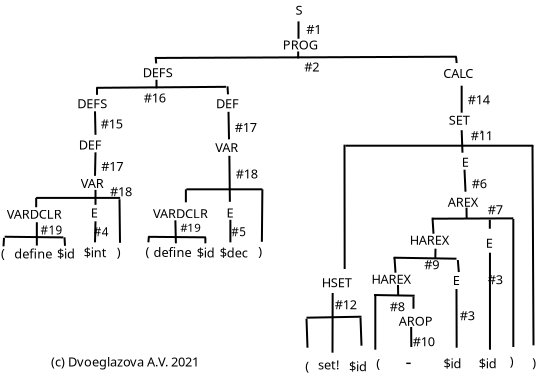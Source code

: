 <?xml version="1.0" encoding="UTF-8"?>
<dia:diagram xmlns:dia="http://www.lysator.liu.se/~alla/dia/">
  <dia:layer name="Фон" visible="true" active="true">
    <dia:object type="Standard - Text" version="1" id="O0">
      <dia:attribute name="obj_pos">
        <dia:point val="18.033,0.767"/>
      </dia:attribute>
      <dia:attribute name="obj_bb">
        <dia:rectangle val="18.015,0.153;18.033,0.954"/>
      </dia:attribute>
      <dia:attribute name="text">
        <dia:composite type="text">
          <dia:attribute name="string">
            <dia:string>##</dia:string>
          </dia:attribute>
          <dia:attribute name="font">
            <dia:font family="sans" style="0" name="Helvetica"/>
          </dia:attribute>
          <dia:attribute name="height">
            <dia:real val="0.8"/>
          </dia:attribute>
          <dia:attribute name="pos">
            <dia:point val="18.033,0.767"/>
          </dia:attribute>
          <dia:attribute name="color">
            <dia:color val="#000000"/>
          </dia:attribute>
          <dia:attribute name="alignment">
            <dia:enum val="0"/>
          </dia:attribute>
        </dia:composite>
      </dia:attribute>
      <dia:attribute name="valign">
        <dia:enum val="3"/>
      </dia:attribute>
    </dia:object>
    <dia:object type="Standard - Text" version="1" id="O1">
      <dia:attribute name="obj_pos">
        <dia:point val="19.468,-0.16"/>
      </dia:attribute>
      <dia:attribute name="obj_bb">
        <dia:rectangle val="19.468,-0.755;19.875,-0.01"/>
      </dia:attribute>
      <dia:attribute name="text">
        <dia:composite type="text">
          <dia:attribute name="string">
            <dia:string>#S#</dia:string>
          </dia:attribute>
          <dia:attribute name="font">
            <dia:font family="sans" style="0" name="Helvetica"/>
          </dia:attribute>
          <dia:attribute name="height">
            <dia:real val="0.8"/>
          </dia:attribute>
          <dia:attribute name="pos">
            <dia:point val="19.468,-0.16"/>
          </dia:attribute>
          <dia:attribute name="color">
            <dia:color val="#000000"/>
          </dia:attribute>
          <dia:attribute name="alignment">
            <dia:enum val="0"/>
          </dia:attribute>
        </dia:composite>
      </dia:attribute>
      <dia:attribute name="valign">
        <dia:enum val="3"/>
      </dia:attribute>
    </dia:object>
    <dia:object type="Standard - Text" version="1" id="O2">
      <dia:attribute name="obj_pos">
        <dia:point val="18.833,1.575"/>
      </dia:attribute>
      <dia:attribute name="obj_bb">
        <dia:rectangle val="18.833,0.98;20.663,1.725"/>
      </dia:attribute>
      <dia:attribute name="text">
        <dia:composite type="text">
          <dia:attribute name="string">
            <dia:string>#PROG#</dia:string>
          </dia:attribute>
          <dia:attribute name="font">
            <dia:font family="sans" style="0" name="Helvetica"/>
          </dia:attribute>
          <dia:attribute name="height">
            <dia:real val="0.8"/>
          </dia:attribute>
          <dia:attribute name="pos">
            <dia:point val="18.833,1.575"/>
          </dia:attribute>
          <dia:attribute name="color">
            <dia:color val="#000000"/>
          </dia:attribute>
          <dia:attribute name="alignment">
            <dia:enum val="0"/>
          </dia:attribute>
        </dia:composite>
      </dia:attribute>
      <dia:attribute name="valign">
        <dia:enum val="3"/>
      </dia:attribute>
    </dia:object>
    <dia:object type="Standard - Text" version="1" id="O3">
      <dia:attribute name="obj_pos">
        <dia:point val="11.825,2.967"/>
      </dia:attribute>
      <dia:attribute name="obj_bb">
        <dia:rectangle val="11.825,2.372;13.498,3.117"/>
      </dia:attribute>
      <dia:attribute name="text">
        <dia:composite type="text">
          <dia:attribute name="string">
            <dia:string>#DEFS#</dia:string>
          </dia:attribute>
          <dia:attribute name="font">
            <dia:font family="sans" style="0" name="Helvetica"/>
          </dia:attribute>
          <dia:attribute name="height">
            <dia:real val="0.8"/>
          </dia:attribute>
          <dia:attribute name="pos">
            <dia:point val="11.825,2.967"/>
          </dia:attribute>
          <dia:attribute name="color">
            <dia:color val="#000000"/>
          </dia:attribute>
          <dia:attribute name="alignment">
            <dia:enum val="0"/>
          </dia:attribute>
        </dia:composite>
      </dia:attribute>
      <dia:attribute name="valign">
        <dia:enum val="3"/>
      </dia:attribute>
    </dia:object>
    <dia:object type="Standard - Text" version="1" id="O4">
      <dia:attribute name="obj_pos">
        <dia:point val="26.85,3"/>
      </dia:attribute>
      <dia:attribute name="obj_bb">
        <dia:rectangle val="26.85,2.405;28.54,3.15"/>
      </dia:attribute>
      <dia:attribute name="text">
        <dia:composite type="text">
          <dia:attribute name="string">
            <dia:string>#CALC#</dia:string>
          </dia:attribute>
          <dia:attribute name="font">
            <dia:font family="sans" style="0" name="Helvetica"/>
          </dia:attribute>
          <dia:attribute name="height">
            <dia:real val="0.8"/>
          </dia:attribute>
          <dia:attribute name="pos">
            <dia:point val="26.85,3"/>
          </dia:attribute>
          <dia:attribute name="color">
            <dia:color val="#000000"/>
          </dia:attribute>
          <dia:attribute name="alignment">
            <dia:enum val="0"/>
          </dia:attribute>
        </dia:composite>
      </dia:attribute>
      <dia:attribute name="valign">
        <dia:enum val="3"/>
      </dia:attribute>
    </dia:object>
    <dia:object type="Standard - Text" version="1" id="O5">
      <dia:attribute name="obj_pos">
        <dia:point val="8.627,6.585"/>
      </dia:attribute>
      <dia:attribute name="obj_bb">
        <dia:rectangle val="8.627,5.99;9.892,6.735"/>
      </dia:attribute>
      <dia:attribute name="text">
        <dia:composite type="text">
          <dia:attribute name="string">
            <dia:string>#DEF#</dia:string>
          </dia:attribute>
          <dia:attribute name="font">
            <dia:font family="sans" style="0" name="Helvetica"/>
          </dia:attribute>
          <dia:attribute name="height">
            <dia:real val="0.8"/>
          </dia:attribute>
          <dia:attribute name="pos">
            <dia:point val="8.627,6.585"/>
          </dia:attribute>
          <dia:attribute name="color">
            <dia:color val="#000000"/>
          </dia:attribute>
          <dia:attribute name="alignment">
            <dia:enum val="0"/>
          </dia:attribute>
        </dia:composite>
      </dia:attribute>
      <dia:attribute name="valign">
        <dia:enum val="3"/>
      </dia:attribute>
    </dia:object>
    <dia:object type="Standard - Text" version="1" id="O6">
      <dia:attribute name="obj_pos">
        <dia:point val="15.493,4.518"/>
      </dia:attribute>
      <dia:attribute name="obj_bb">
        <dia:rectangle val="15.493,3.923;16.758,4.668"/>
      </dia:attribute>
      <dia:attribute name="text">
        <dia:composite type="text">
          <dia:attribute name="string">
            <dia:string>#DEF#</dia:string>
          </dia:attribute>
          <dia:attribute name="font">
            <dia:font family="sans" style="0" name="Helvetica"/>
          </dia:attribute>
          <dia:attribute name="height">
            <dia:real val="0.8"/>
          </dia:attribute>
          <dia:attribute name="pos">
            <dia:point val="15.493,4.518"/>
          </dia:attribute>
          <dia:attribute name="color">
            <dia:color val="#000000"/>
          </dia:attribute>
          <dia:attribute name="alignment">
            <dia:enum val="0"/>
          </dia:attribute>
        </dia:composite>
      </dia:attribute>
      <dia:attribute name="valign">
        <dia:enum val="3"/>
      </dia:attribute>
    </dia:object>
    <dia:object type="Standard - Text" version="1" id="O7">
      <dia:attribute name="obj_pos">
        <dia:point val="8.56,4.518"/>
      </dia:attribute>
      <dia:attribute name="obj_bb">
        <dia:rectangle val="8.56,3.923;10.232,4.668"/>
      </dia:attribute>
      <dia:attribute name="text">
        <dia:composite type="text">
          <dia:attribute name="string">
            <dia:string>#DEFS#</dia:string>
          </dia:attribute>
          <dia:attribute name="font">
            <dia:font family="sans" style="0" name="Helvetica"/>
          </dia:attribute>
          <dia:attribute name="height">
            <dia:real val="0.8"/>
          </dia:attribute>
          <dia:attribute name="pos">
            <dia:point val="8.56,4.518"/>
          </dia:attribute>
          <dia:attribute name="color">
            <dia:color val="#000000"/>
          </dia:attribute>
          <dia:attribute name="alignment">
            <dia:enum val="0"/>
          </dia:attribute>
        </dia:composite>
      </dia:attribute>
      <dia:attribute name="valign">
        <dia:enum val="3"/>
      </dia:attribute>
    </dia:object>
    <dia:object type="Standard - Text" version="1" id="O8">
      <dia:attribute name="obj_pos">
        <dia:point val="8.733,8.508"/>
      </dia:attribute>
      <dia:attribute name="obj_bb">
        <dia:rectangle val="8.733,7.913;10.053,8.658"/>
      </dia:attribute>
      <dia:attribute name="text">
        <dia:composite type="text">
          <dia:attribute name="string">
            <dia:string>#VAR#</dia:string>
          </dia:attribute>
          <dia:attribute name="font">
            <dia:font family="sans" style="0" name="Helvetica"/>
          </dia:attribute>
          <dia:attribute name="height">
            <dia:real val="0.8"/>
          </dia:attribute>
          <dia:attribute name="pos">
            <dia:point val="8.733,8.508"/>
          </dia:attribute>
          <dia:attribute name="color">
            <dia:color val="#000000"/>
          </dia:attribute>
          <dia:attribute name="alignment">
            <dia:enum val="0"/>
          </dia:attribute>
        </dia:composite>
      </dia:attribute>
      <dia:attribute name="valign">
        <dia:enum val="3"/>
      </dia:attribute>
    </dia:object>
    <dia:object type="Standard - Text" version="1" id="O9">
      <dia:attribute name="obj_pos">
        <dia:point val="15.453,6.717"/>
      </dia:attribute>
      <dia:attribute name="obj_bb">
        <dia:rectangle val="15.435,6.103;16.773,6.904"/>
      </dia:attribute>
      <dia:attribute name="text">
        <dia:composite type="text">
          <dia:attribute name="string">
            <dia:string>#VAR#</dia:string>
          </dia:attribute>
          <dia:attribute name="font">
            <dia:font family="sans" style="0" name="Helvetica"/>
          </dia:attribute>
          <dia:attribute name="height">
            <dia:real val="0.8"/>
          </dia:attribute>
          <dia:attribute name="pos">
            <dia:point val="15.453,6.717"/>
          </dia:attribute>
          <dia:attribute name="color">
            <dia:color val="#000000"/>
          </dia:attribute>
          <dia:attribute name="alignment">
            <dia:enum val="0"/>
          </dia:attribute>
        </dia:composite>
      </dia:attribute>
      <dia:attribute name="valign">
        <dia:enum val="3"/>
      </dia:attribute>
    </dia:object>
    <dia:object type="Standard - Text" version="1" id="O10">
      <dia:attribute name="obj_pos">
        <dia:point val="5.033,10.042"/>
      </dia:attribute>
      <dia:attribute name="obj_bb">
        <dia:rectangle val="5.033,9.447;8.096,10.192"/>
      </dia:attribute>
      <dia:attribute name="text">
        <dia:composite type="text">
          <dia:attribute name="string">
            <dia:string>#VARDCLR#</dia:string>
          </dia:attribute>
          <dia:attribute name="font">
            <dia:font family="sans" style="0" name="Helvetica"/>
          </dia:attribute>
          <dia:attribute name="height">
            <dia:real val="0.8"/>
          </dia:attribute>
          <dia:attribute name="pos">
            <dia:point val="5.033,10.042"/>
          </dia:attribute>
          <dia:attribute name="color">
            <dia:color val="#000000"/>
          </dia:attribute>
          <dia:attribute name="alignment">
            <dia:enum val="0"/>
          </dia:attribute>
        </dia:composite>
      </dia:attribute>
      <dia:attribute name="valign">
        <dia:enum val="3"/>
      </dia:attribute>
    </dia:object>
    <dia:object type="Standard - Text" version="1" id="O11">
      <dia:attribute name="obj_pos">
        <dia:point val="12.342,10.018"/>
      </dia:attribute>
      <dia:attribute name="obj_bb">
        <dia:rectangle val="12.342,9.423;15.404,10.168"/>
      </dia:attribute>
      <dia:attribute name="text">
        <dia:composite type="text">
          <dia:attribute name="string">
            <dia:string>#VARDCLR#</dia:string>
          </dia:attribute>
          <dia:attribute name="font">
            <dia:font family="sans" style="0" name="Helvetica"/>
          </dia:attribute>
          <dia:attribute name="height">
            <dia:real val="0.8"/>
          </dia:attribute>
          <dia:attribute name="pos">
            <dia:point val="12.342,10.018"/>
          </dia:attribute>
          <dia:attribute name="color">
            <dia:color val="#000000"/>
          </dia:attribute>
          <dia:attribute name="alignment">
            <dia:enum val="0"/>
          </dia:attribute>
        </dia:composite>
      </dia:attribute>
      <dia:attribute name="valign">
        <dia:enum val="3"/>
      </dia:attribute>
    </dia:object>
    <dia:object type="Standard - Text" version="1" id="O12">
      <dia:attribute name="obj_pos">
        <dia:point val="9.235,9.983"/>
      </dia:attribute>
      <dia:attribute name="obj_bb">
        <dia:rectangle val="9.235,9.388;9.64,10.133"/>
      </dia:attribute>
      <dia:attribute name="text">
        <dia:composite type="text">
          <dia:attribute name="string">
            <dia:string>#E#</dia:string>
          </dia:attribute>
          <dia:attribute name="font">
            <dia:font family="sans" style="0" name="Helvetica"/>
          </dia:attribute>
          <dia:attribute name="height">
            <dia:real val="0.8"/>
          </dia:attribute>
          <dia:attribute name="pos">
            <dia:point val="9.235,9.983"/>
          </dia:attribute>
          <dia:attribute name="color">
            <dia:color val="#000000"/>
          </dia:attribute>
          <dia:attribute name="alignment">
            <dia:enum val="0"/>
          </dia:attribute>
        </dia:composite>
      </dia:attribute>
      <dia:attribute name="valign">
        <dia:enum val="3"/>
      </dia:attribute>
    </dia:object>
    <dia:object type="Standard - Text" version="1" id="O13">
      <dia:attribute name="obj_pos">
        <dia:point val="8.377,3.508"/>
      </dia:attribute>
      <dia:attribute name="obj_bb">
        <dia:rectangle val="8.358,2.895;8.377,3.696"/>
      </dia:attribute>
      <dia:attribute name="text">
        <dia:composite type="text">
          <dia:attribute name="string">
            <dia:string>##</dia:string>
          </dia:attribute>
          <dia:attribute name="font">
            <dia:font family="sans" style="0" name="Helvetica"/>
          </dia:attribute>
          <dia:attribute name="height">
            <dia:real val="0.8"/>
          </dia:attribute>
          <dia:attribute name="pos">
            <dia:point val="8.377,3.508"/>
          </dia:attribute>
          <dia:attribute name="color">
            <dia:color val="#000000"/>
          </dia:attribute>
          <dia:attribute name="alignment">
            <dia:enum val="0"/>
          </dia:attribute>
        </dia:composite>
      </dia:attribute>
      <dia:attribute name="valign">
        <dia:enum val="3"/>
      </dia:attribute>
    </dia:object>
    <dia:object type="Standard - Text" version="1" id="O14">
      <dia:attribute name="obj_pos">
        <dia:point val="16.018,9.983"/>
      </dia:attribute>
      <dia:attribute name="obj_bb">
        <dia:rectangle val="16.018,9.388;16.423,10.133"/>
      </dia:attribute>
      <dia:attribute name="text">
        <dia:composite type="text">
          <dia:attribute name="string">
            <dia:string>#E#</dia:string>
          </dia:attribute>
          <dia:attribute name="font">
            <dia:font family="sans" style="0" name="Helvetica"/>
          </dia:attribute>
          <dia:attribute name="height">
            <dia:real val="0.8"/>
          </dia:attribute>
          <dia:attribute name="pos">
            <dia:point val="16.018,9.983"/>
          </dia:attribute>
          <dia:attribute name="color">
            <dia:color val="#000000"/>
          </dia:attribute>
          <dia:attribute name="alignment">
            <dia:enum val="0"/>
          </dia:attribute>
        </dia:composite>
      </dia:attribute>
      <dia:attribute name="valign">
        <dia:enum val="3"/>
      </dia:attribute>
    </dia:object>
    <dia:object type="Standard - Text" version="1" id="O15">
      <dia:attribute name="obj_pos">
        <dia:point val="4.743,12"/>
      </dia:attribute>
      <dia:attribute name="obj_bb">
        <dia:rectangle val="4.743,11.405;4.993,12.15"/>
      </dia:attribute>
      <dia:attribute name="text">
        <dia:composite type="text">
          <dia:attribute name="string">
            <dia:string>#(#</dia:string>
          </dia:attribute>
          <dia:attribute name="font">
            <dia:font family="sans" style="0" name="Helvetica"/>
          </dia:attribute>
          <dia:attribute name="height">
            <dia:real val="0.8"/>
          </dia:attribute>
          <dia:attribute name="pos">
            <dia:point val="4.743,12"/>
          </dia:attribute>
          <dia:attribute name="color">
            <dia:color val="#000000"/>
          </dia:attribute>
          <dia:attribute name="alignment">
            <dia:enum val="0"/>
          </dia:attribute>
        </dia:composite>
      </dia:attribute>
      <dia:attribute name="valign">
        <dia:enum val="3"/>
      </dia:attribute>
    </dia:object>
    <dia:object type="Standard - Text" version="1" id="O16">
      <dia:attribute name="obj_pos">
        <dia:point val="5.41,12.033"/>
      </dia:attribute>
      <dia:attribute name="obj_bb">
        <dia:rectangle val="5.41,11.438;7.415,12.183"/>
      </dia:attribute>
      <dia:attribute name="text">
        <dia:composite type="text">
          <dia:attribute name="string">
            <dia:string>#define#</dia:string>
          </dia:attribute>
          <dia:attribute name="font">
            <dia:font family="sans" style="0" name="Helvetica"/>
          </dia:attribute>
          <dia:attribute name="height">
            <dia:real val="0.8"/>
          </dia:attribute>
          <dia:attribute name="pos">
            <dia:point val="5.41,12.033"/>
          </dia:attribute>
          <dia:attribute name="color">
            <dia:color val="#000000"/>
          </dia:attribute>
          <dia:attribute name="alignment">
            <dia:enum val="0"/>
          </dia:attribute>
        </dia:composite>
      </dia:attribute>
      <dia:attribute name="valign">
        <dia:enum val="3"/>
      </dia:attribute>
    </dia:object>
    <dia:object type="Standard - Text" version="1" id="O17">
      <dia:attribute name="obj_pos">
        <dia:point val="12.362,11.96"/>
      </dia:attribute>
      <dia:attribute name="obj_bb">
        <dia:rectangle val="12.362,11.365;14.367,12.11"/>
      </dia:attribute>
      <dia:attribute name="text">
        <dia:composite type="text">
          <dia:attribute name="string">
            <dia:string>#define#</dia:string>
          </dia:attribute>
          <dia:attribute name="font">
            <dia:font family="sans" style="0" name="Helvetica"/>
          </dia:attribute>
          <dia:attribute name="height">
            <dia:real val="0.8"/>
          </dia:attribute>
          <dia:attribute name="pos">
            <dia:point val="12.362,11.96"/>
          </dia:attribute>
          <dia:attribute name="color">
            <dia:color val="#000000"/>
          </dia:attribute>
          <dia:attribute name="alignment">
            <dia:enum val="0"/>
          </dia:attribute>
        </dia:composite>
      </dia:attribute>
      <dia:attribute name="valign">
        <dia:enum val="3"/>
      </dia:attribute>
    </dia:object>
    <dia:object type="Standard - Text" version="1" id="O18">
      <dia:attribute name="obj_pos">
        <dia:point val="7.543,12.033"/>
      </dia:attribute>
      <dia:attribute name="obj_bb">
        <dia:rectangle val="7.543,11.438;8.536,12.183"/>
      </dia:attribute>
      <dia:attribute name="text">
        <dia:composite type="text">
          <dia:attribute name="string">
            <dia:string>#$id#</dia:string>
          </dia:attribute>
          <dia:attribute name="font">
            <dia:font family="sans" style="0" name="Helvetica"/>
          </dia:attribute>
          <dia:attribute name="height">
            <dia:real val="0.8"/>
          </dia:attribute>
          <dia:attribute name="pos">
            <dia:point val="7.543,12.033"/>
          </dia:attribute>
          <dia:attribute name="color">
            <dia:color val="#000000"/>
          </dia:attribute>
          <dia:attribute name="alignment">
            <dia:enum val="0"/>
          </dia:attribute>
        </dia:composite>
      </dia:attribute>
      <dia:attribute name="valign">
        <dia:enum val="3"/>
      </dia:attribute>
    </dia:object>
    <dia:object type="Standard - Text" version="1" id="O19">
      <dia:attribute name="obj_pos">
        <dia:point val="14.535,11.983"/>
      </dia:attribute>
      <dia:attribute name="obj_bb">
        <dia:rectangle val="14.535,11.388;15.527,12.133"/>
      </dia:attribute>
      <dia:attribute name="text">
        <dia:composite type="text">
          <dia:attribute name="string">
            <dia:string>#$id#</dia:string>
          </dia:attribute>
          <dia:attribute name="font">
            <dia:font family="sans" style="0" name="Helvetica"/>
          </dia:attribute>
          <dia:attribute name="height">
            <dia:real val="0.8"/>
          </dia:attribute>
          <dia:attribute name="pos">
            <dia:point val="14.535,11.983"/>
          </dia:attribute>
          <dia:attribute name="color">
            <dia:color val="#000000"/>
          </dia:attribute>
          <dia:attribute name="alignment">
            <dia:enum val="0"/>
          </dia:attribute>
        </dia:composite>
      </dia:attribute>
      <dia:attribute name="valign">
        <dia:enum val="3"/>
      </dia:attribute>
    </dia:object>
    <dia:object type="Standard - Text" version="1" id="O20">
      <dia:attribute name="obj_pos">
        <dia:point val="20.102,12.3"/>
      </dia:attribute>
      <dia:attribute name="obj_bb">
        <dia:rectangle val="20.083,11.686;20.102,12.487"/>
      </dia:attribute>
      <dia:attribute name="text">
        <dia:composite type="text">
          <dia:attribute name="string">
            <dia:string>##</dia:string>
          </dia:attribute>
          <dia:attribute name="font">
            <dia:font family="sans" style="0" name="Helvetica"/>
          </dia:attribute>
          <dia:attribute name="height">
            <dia:real val="0.8"/>
          </dia:attribute>
          <dia:attribute name="pos">
            <dia:point val="20.102,12.3"/>
          </dia:attribute>
          <dia:attribute name="color">
            <dia:color val="#000000"/>
          </dia:attribute>
          <dia:attribute name="alignment">
            <dia:enum val="0"/>
          </dia:attribute>
        </dia:composite>
      </dia:attribute>
      <dia:attribute name="valign">
        <dia:enum val="3"/>
      </dia:attribute>
    </dia:object>
    <dia:object type="Standard - Text" version="1" id="O21">
      <dia:attribute name="obj_pos">
        <dia:point val="8.885,11.967"/>
      </dia:attribute>
      <dia:attribute name="obj_bb">
        <dia:rectangle val="8.885,11.372;10.125,12.117"/>
      </dia:attribute>
      <dia:attribute name="text">
        <dia:composite type="text">
          <dia:attribute name="string">
            <dia:string>#$int#</dia:string>
          </dia:attribute>
          <dia:attribute name="font">
            <dia:font family="sans" style="0" name="Helvetica"/>
          </dia:attribute>
          <dia:attribute name="height">
            <dia:real val="0.8"/>
          </dia:attribute>
          <dia:attribute name="pos">
            <dia:point val="8.885,11.967"/>
          </dia:attribute>
          <dia:attribute name="color">
            <dia:color val="#000000"/>
          </dia:attribute>
          <dia:attribute name="alignment">
            <dia:enum val="0"/>
          </dia:attribute>
        </dia:composite>
      </dia:attribute>
      <dia:attribute name="valign">
        <dia:enum val="3"/>
      </dia:attribute>
    </dia:object>
    <dia:object type="Standard - Text" version="1" id="O22">
      <dia:attribute name="obj_pos">
        <dia:point val="10.535,11.942"/>
      </dia:attribute>
      <dia:attribute name="obj_bb">
        <dia:rectangle val="10.535,11.347;10.785,12.092"/>
      </dia:attribute>
      <dia:attribute name="text">
        <dia:composite type="text">
          <dia:attribute name="string">
            <dia:string>#)#</dia:string>
          </dia:attribute>
          <dia:attribute name="font">
            <dia:font family="sans" style="0" name="Helvetica"/>
          </dia:attribute>
          <dia:attribute name="height">
            <dia:real val="0.8"/>
          </dia:attribute>
          <dia:attribute name="pos">
            <dia:point val="10.535,11.942"/>
          </dia:attribute>
          <dia:attribute name="color">
            <dia:color val="#000000"/>
          </dia:attribute>
          <dia:attribute name="alignment">
            <dia:enum val="0"/>
          </dia:attribute>
        </dia:composite>
      </dia:attribute>
      <dia:attribute name="valign">
        <dia:enum val="3"/>
      </dia:attribute>
    </dia:object>
    <dia:object type="Standard - Text" version="1" id="O23">
      <dia:attribute name="obj_pos">
        <dia:point val="11.968,11.921"/>
      </dia:attribute>
      <dia:attribute name="obj_bb">
        <dia:rectangle val="11.968,11.326;12.218,12.071"/>
      </dia:attribute>
      <dia:attribute name="text">
        <dia:composite type="text">
          <dia:attribute name="string">
            <dia:string>#(#</dia:string>
          </dia:attribute>
          <dia:attribute name="font">
            <dia:font family="sans" style="0" name="Helvetica"/>
          </dia:attribute>
          <dia:attribute name="height">
            <dia:real val="0.8"/>
          </dia:attribute>
          <dia:attribute name="pos">
            <dia:point val="11.968,11.921"/>
          </dia:attribute>
          <dia:attribute name="color">
            <dia:color val="#000000"/>
          </dia:attribute>
          <dia:attribute name="alignment">
            <dia:enum val="0"/>
          </dia:attribute>
        </dia:composite>
      </dia:attribute>
      <dia:attribute name="valign">
        <dia:enum val="3"/>
      </dia:attribute>
    </dia:object>
    <dia:object type="Standard - Text" version="1" id="O24">
      <dia:attribute name="obj_pos">
        <dia:point val="15.677,11.975"/>
      </dia:attribute>
      <dia:attribute name="obj_bb">
        <dia:rectangle val="15.677,11.38;17.239,12.125"/>
      </dia:attribute>
      <dia:attribute name="text">
        <dia:composite type="text">
          <dia:attribute name="string">
            <dia:string>#$dec#</dia:string>
          </dia:attribute>
          <dia:attribute name="font">
            <dia:font family="sans" style="0" name="Helvetica"/>
          </dia:attribute>
          <dia:attribute name="height">
            <dia:real val="0.8"/>
          </dia:attribute>
          <dia:attribute name="pos">
            <dia:point val="15.677,11.975"/>
          </dia:attribute>
          <dia:attribute name="color">
            <dia:color val="#000000"/>
          </dia:attribute>
          <dia:attribute name="alignment">
            <dia:enum val="0"/>
          </dia:attribute>
        </dia:composite>
      </dia:attribute>
      <dia:attribute name="valign">
        <dia:enum val="3"/>
      </dia:attribute>
    </dia:object>
    <dia:object type="Standard - Text" version="1" id="O25">
      <dia:attribute name="obj_pos">
        <dia:point val="17.602,11.9"/>
      </dia:attribute>
      <dia:attribute name="obj_bb">
        <dia:rectangle val="17.602,11.305;17.852,12.05"/>
      </dia:attribute>
      <dia:attribute name="text">
        <dia:composite type="text">
          <dia:attribute name="string">
            <dia:string>#)#</dia:string>
          </dia:attribute>
          <dia:attribute name="font">
            <dia:font family="sans" style="0" name="Helvetica"/>
          </dia:attribute>
          <dia:attribute name="height">
            <dia:real val="0.8"/>
          </dia:attribute>
          <dia:attribute name="pos">
            <dia:point val="17.602,11.9"/>
          </dia:attribute>
          <dia:attribute name="color">
            <dia:color val="#000000"/>
          </dia:attribute>
          <dia:attribute name="alignment">
            <dia:enum val="0"/>
          </dia:attribute>
        </dia:composite>
      </dia:attribute>
      <dia:attribute name="valign">
        <dia:enum val="3"/>
      </dia:attribute>
    </dia:object>
    <dia:object type="Standard - Line" version="0" id="O26">
      <dia:attribute name="obj_pos">
        <dia:point val="19.618,0.175"/>
      </dia:attribute>
      <dia:attribute name="obj_bb">
        <dia:rectangle val="19.568,0.125;19.668,1.092"/>
      </dia:attribute>
      <dia:attribute name="conn_endpoints">
        <dia:point val="19.618,0.175"/>
        <dia:point val="19.618,1.042"/>
      </dia:attribute>
      <dia:attribute name="numcp">
        <dia:int val="1"/>
      </dia:attribute>
    </dia:object>
    <dia:object type="Standard - Line" version="0" id="O27">
      <dia:attribute name="obj_pos">
        <dia:point val="9.468,8.6"/>
      </dia:attribute>
      <dia:attribute name="obj_bb">
        <dia:rectangle val="9.418,8.55;9.518,9.396"/>
      </dia:attribute>
      <dia:attribute name="conn_endpoints">
        <dia:point val="9.468,8.6"/>
        <dia:point val="9.468,9.346"/>
      </dia:attribute>
      <dia:attribute name="numcp">
        <dia:int val="1"/>
      </dia:attribute>
    </dia:object>
    <dia:object type="Standard - Line" version="0" id="O28">
      <dia:attribute name="obj_pos">
        <dia:point val="6.502,9.0"/>
      </dia:attribute>
      <dia:attribute name="obj_bb">
        <dia:rectangle val="6.452,8.95;10.752,9.05"/>
      </dia:attribute>
      <dia:attribute name="conn_endpoints">
        <dia:point val="6.502,9.0"/>
        <dia:point val="10.702,9.0"/>
      </dia:attribute>
      <dia:attribute name="numcp">
        <dia:int val="1"/>
      </dia:attribute>
    </dia:object>
    <dia:object type="Standard - Line" version="0" id="O29">
      <dia:attribute name="obj_pos">
        <dia:point val="6.502,9.0"/>
      </dia:attribute>
      <dia:attribute name="obj_bb">
        <dia:rectangle val="6.452,8.95;6.552,9.517"/>
      </dia:attribute>
      <dia:attribute name="conn_endpoints">
        <dia:point val="6.502,9.0"/>
        <dia:point val="6.502,9.467"/>
      </dia:attribute>
      <dia:attribute name="numcp">
        <dia:int val="1"/>
      </dia:attribute>
    </dia:object>
    <dia:object type="Standard - Line" version="0" id="O30">
      <dia:attribute name="obj_pos">
        <dia:point val="10.668,9.067"/>
      </dia:attribute>
      <dia:attribute name="obj_bb">
        <dia:rectangle val="10.618,9.016;10.744,11.296"/>
      </dia:attribute>
      <dia:attribute name="conn_endpoints">
        <dia:point val="10.668,9.067"/>
        <dia:point val="10.693,11.246"/>
      </dia:attribute>
      <dia:attribute name="numcp">
        <dia:int val="1"/>
      </dia:attribute>
    </dia:object>
    <dia:object type="Standard - Line" version="0" id="O31">
      <dia:attribute name="obj_pos">
        <dia:point val="6.535,10.217"/>
      </dia:attribute>
      <dia:attribute name="obj_bb">
        <dia:rectangle val="6.485,10.167;6.585,11.433"/>
      </dia:attribute>
      <dia:attribute name="conn_endpoints">
        <dia:point val="6.535,10.217"/>
        <dia:point val="6.535,11.383"/>
      </dia:attribute>
      <dia:attribute name="numcp">
        <dia:int val="1"/>
      </dia:attribute>
    </dia:object>
    <dia:object type="Standard - Line" version="0" id="O32">
      <dia:attribute name="obj_pos">
        <dia:point val="4.927,10.942"/>
      </dia:attribute>
      <dia:attribute name="obj_bb">
        <dia:rectangle val="4.876,10.891;7.91,11.026"/>
      </dia:attribute>
      <dia:attribute name="conn_endpoints">
        <dia:point val="4.927,10.942"/>
        <dia:point val="7.86,10.975"/>
      </dia:attribute>
      <dia:attribute name="numcp">
        <dia:int val="1"/>
      </dia:attribute>
    </dia:object>
    <dia:object type="Standard - Line" version="0" id="O33">
      <dia:attribute name="obj_pos">
        <dia:point val="4.893,10.996"/>
      </dia:attribute>
      <dia:attribute name="obj_bb">
        <dia:rectangle val="4.815,10.943;4.946,11.474"/>
      </dia:attribute>
      <dia:attribute name="conn_endpoints">
        <dia:point val="4.893,10.996"/>
        <dia:point val="4.868,11.421"/>
      </dia:attribute>
      <dia:attribute name="numcp">
        <dia:int val="1"/>
      </dia:attribute>
    </dia:object>
    <dia:object type="Standard - Line" version="0" id="O34">
      <dia:attribute name="obj_pos">
        <dia:point val="7.918,10.971"/>
      </dia:attribute>
      <dia:attribute name="obj_bb">
        <dia:rectangle val="7.865,10.918;7.996,11.449"/>
      </dia:attribute>
      <dia:attribute name="conn_endpoints">
        <dia:point val="7.918,10.971"/>
        <dia:point val="7.943,11.396"/>
      </dia:attribute>
      <dia:attribute name="numcp">
        <dia:int val="1"/>
      </dia:attribute>
    </dia:object>
    <dia:object type="Standard - Line" version="0" id="O35">
      <dia:attribute name="obj_pos">
        <dia:point val="9.468,10.171"/>
      </dia:attribute>
      <dia:attribute name="obj_bb">
        <dia:rectangle val="9.392,10.12;9.519,11.272"/>
      </dia:attribute>
      <dia:attribute name="conn_endpoints">
        <dia:point val="9.468,10.171"/>
        <dia:point val="9.443,11.221"/>
      </dia:attribute>
      <dia:attribute name="numcp">
        <dia:int val="1"/>
      </dia:attribute>
    </dia:object>
    <dia:object type="Standard - Line" version="0" id="O36">
      <dia:attribute name="obj_pos">
        <dia:point val="9.468,6.721"/>
      </dia:attribute>
      <dia:attribute name="obj_bb">
        <dia:rectangle val="9.392,6.67;9.519,7.947"/>
      </dia:attribute>
      <dia:attribute name="conn_endpoints">
        <dia:point val="9.468,6.721"/>
        <dia:point val="9.443,7.896"/>
      </dia:attribute>
      <dia:attribute name="numcp">
        <dia:int val="1"/>
      </dia:attribute>
    </dia:object>
    <dia:object type="Standard - Line" version="0" id="O37">
      <dia:attribute name="obj_pos">
        <dia:point val="9.443,4.671"/>
      </dia:attribute>
      <dia:attribute name="obj_bb">
        <dia:rectangle val="9.392,4.62;9.519,5.897"/>
      </dia:attribute>
      <dia:attribute name="conn_endpoints">
        <dia:point val="9.443,4.671"/>
        <dia:point val="9.468,5.846"/>
      </dia:attribute>
      <dia:attribute name="numcp">
        <dia:int val="1"/>
      </dia:attribute>
    </dia:object>
    <dia:object type="Standard - Line" version="0" id="O38">
      <dia:attribute name="obj_pos">
        <dia:point val="16.118,4.696"/>
      </dia:attribute>
      <dia:attribute name="obj_bb">
        <dia:rectangle val="16.067,4.645;16.194,6.122"/>
      </dia:attribute>
      <dia:attribute name="conn_endpoints">
        <dia:point val="16.118,4.696"/>
        <dia:point val="16.143,6.071"/>
      </dia:attribute>
      <dia:attribute name="numcp">
        <dia:int val="1"/>
      </dia:attribute>
    </dia:object>
    <dia:object type="Standard - Line" version="0" id="O39">
      <dia:attribute name="obj_pos">
        <dia:point val="16.162,6.896"/>
      </dia:attribute>
      <dia:attribute name="obj_bb">
        <dia:rectangle val="16.112,6.845;16.238,9.246"/>
      </dia:attribute>
      <dia:attribute name="conn_endpoints">
        <dia:point val="16.162,6.896"/>
        <dia:point val="16.187,9.196"/>
      </dia:attribute>
      <dia:attribute name="numcp">
        <dia:int val="1"/>
      </dia:attribute>
    </dia:object>
    <dia:object type="Standard - Line" version="0" id="O40">
      <dia:attribute name="obj_pos">
        <dia:point val="13.987,8.571"/>
      </dia:attribute>
      <dia:attribute name="obj_bb">
        <dia:rectangle val="13.937,8.521;14.037,9.271"/>
      </dia:attribute>
      <dia:attribute name="conn_endpoints">
        <dia:point val="13.987,8.571"/>
        <dia:point val="13.987,9.221"/>
      </dia:attribute>
      <dia:attribute name="numcp">
        <dia:int val="1"/>
      </dia:attribute>
    </dia:object>
    <dia:object type="Standard - Line" version="0" id="O41">
      <dia:attribute name="obj_pos">
        <dia:point val="14.012,8.571"/>
      </dia:attribute>
      <dia:attribute name="obj_bb">
        <dia:rectangle val="13.962,8.521;17.862,8.621"/>
      </dia:attribute>
      <dia:attribute name="conn_endpoints">
        <dia:point val="14.012,8.571"/>
        <dia:point val="17.812,8.571"/>
      </dia:attribute>
      <dia:attribute name="numcp">
        <dia:int val="1"/>
      </dia:attribute>
    </dia:object>
    <dia:object type="Standard - Line" version="0" id="O42">
      <dia:attribute name="obj_pos">
        <dia:point val="17.812,8.571"/>
      </dia:attribute>
      <dia:attribute name="obj_bb">
        <dia:rectangle val="17.737,8.52;17.863,11.246"/>
      </dia:attribute>
      <dia:attribute name="conn_endpoints">
        <dia:point val="17.812,8.571"/>
        <dia:point val="17.787,11.196"/>
      </dia:attribute>
      <dia:attribute name="numcp">
        <dia:int val="1"/>
      </dia:attribute>
    </dia:object>
    <dia:object type="Standard - Line" version="0" id="O43">
      <dia:attribute name="obj_pos">
        <dia:point val="13.462,10.121"/>
      </dia:attribute>
      <dia:attribute name="obj_bb">
        <dia:rectangle val="13.411,10.07;13.538,11.322"/>
      </dia:attribute>
      <dia:attribute name="conn_endpoints">
        <dia:point val="13.462,10.121"/>
        <dia:point val="13.487,11.271"/>
      </dia:attribute>
      <dia:attribute name="numcp">
        <dia:int val="1"/>
      </dia:attribute>
    </dia:object>
    <dia:object type="Standard - Line" version="0" id="O44">
      <dia:attribute name="obj_pos">
        <dia:point val="12.112,10.946"/>
      </dia:attribute>
      <dia:attribute name="obj_bb">
        <dia:rectangle val="12.062,10.895;15.038,11.021"/>
      </dia:attribute>
      <dia:attribute name="conn_endpoints">
        <dia:point val="12.112,10.946"/>
        <dia:point val="14.987,10.971"/>
      </dia:attribute>
      <dia:attribute name="numcp">
        <dia:int val="1"/>
      </dia:attribute>
    </dia:object>
    <dia:object type="Standard - Line" version="0" id="O45">
      <dia:attribute name="obj_pos">
        <dia:point val="12.137,10.921"/>
      </dia:attribute>
      <dia:attribute name="obj_bb">
        <dia:rectangle val="12.058,10.867;12.191,11.275"/>
      </dia:attribute>
      <dia:attribute name="conn_endpoints">
        <dia:point val="12.137,10.921"/>
        <dia:point val="12.112,11.221"/>
      </dia:attribute>
      <dia:attribute name="numcp">
        <dia:int val="1"/>
      </dia:attribute>
    </dia:object>
    <dia:object type="Standard - Line" version="0" id="O46">
      <dia:attribute name="obj_pos">
        <dia:point val="14.962,10.971"/>
      </dia:attribute>
      <dia:attribute name="obj_bb">
        <dia:rectangle val="14.912,10.921;15.012,11.321"/>
      </dia:attribute>
      <dia:attribute name="conn_endpoints">
        <dia:point val="14.962,10.971"/>
        <dia:point val="14.962,11.271"/>
      </dia:attribute>
      <dia:attribute name="numcp">
        <dia:int val="1"/>
      </dia:attribute>
    </dia:object>
    <dia:object type="Standard - Line" version="0" id="O47">
      <dia:attribute name="obj_pos">
        <dia:point val="16.212,10.096"/>
      </dia:attribute>
      <dia:attribute name="obj_bb">
        <dia:rectangle val="16.162,10.046;16.262,11.271"/>
      </dia:attribute>
      <dia:attribute name="conn_endpoints">
        <dia:point val="16.212,10.096"/>
        <dia:point val="16.212,11.221"/>
      </dia:attribute>
      <dia:attribute name="numcp">
        <dia:int val="1"/>
      </dia:attribute>
    </dia:object>
    <dia:object type="Standard - Line" version="0" id="O48">
      <dia:attribute name="obj_pos">
        <dia:point val="12.518,3.096"/>
      </dia:attribute>
      <dia:attribute name="obj_bb">
        <dia:rectangle val="12.468,3.046;12.568,3.571"/>
      </dia:attribute>
      <dia:attribute name="conn_endpoints">
        <dia:point val="12.518,3.096"/>
        <dia:point val="12.518,3.521"/>
      </dia:attribute>
      <dia:attribute name="numcp">
        <dia:int val="1"/>
      </dia:attribute>
    </dia:object>
    <dia:object type="Standard - Line" version="0" id="O49">
      <dia:attribute name="obj_pos">
        <dia:point val="9.518,3.496"/>
      </dia:attribute>
      <dia:attribute name="obj_bb">
        <dia:rectangle val="9.468,3.395;16.044,3.546"/>
      </dia:attribute>
      <dia:attribute name="conn_endpoints">
        <dia:point val="9.518,3.496"/>
        <dia:point val="15.993,3.446"/>
      </dia:attribute>
      <dia:attribute name="numcp">
        <dia:int val="1"/>
      </dia:attribute>
    </dia:object>
    <dia:object type="Standard - Line" version="0" id="O50">
      <dia:attribute name="obj_pos">
        <dia:point val="9.543,3.471"/>
      </dia:attribute>
      <dia:attribute name="obj_bb">
        <dia:rectangle val="9.493,3.421;9.593,3.896"/>
      </dia:attribute>
      <dia:attribute name="conn_endpoints">
        <dia:point val="9.543,3.471"/>
        <dia:point val="9.543,3.846"/>
      </dia:attribute>
      <dia:attribute name="numcp">
        <dia:int val="1"/>
      </dia:attribute>
    </dia:object>
    <dia:object type="Standard - Line" version="0" id="O51">
      <dia:attribute name="obj_pos">
        <dia:point val="16.068,3.421"/>
      </dia:attribute>
      <dia:attribute name="obj_bb">
        <dia:rectangle val="16.015,3.368;16.146,3.874"/>
      </dia:attribute>
      <dia:attribute name="conn_endpoints">
        <dia:point val="16.068,3.421"/>
        <dia:point val="16.093,3.821"/>
      </dia:attribute>
      <dia:attribute name="numcp">
        <dia:int val="1"/>
      </dia:attribute>
    </dia:object>
    <dia:object type="Standard - Line" version="0" id="O52">
      <dia:attribute name="obj_pos">
        <dia:point val="19.602,1.677"/>
      </dia:attribute>
      <dia:attribute name="obj_bb">
        <dia:rectangle val="19.552,1.627;19.652,2.077"/>
      </dia:attribute>
      <dia:attribute name="conn_endpoints">
        <dia:point val="19.602,1.677"/>
        <dia:point val="19.602,2.027"/>
      </dia:attribute>
      <dia:attribute name="numcp">
        <dia:int val="1"/>
      </dia:attribute>
    </dia:object>
    <dia:object type="Standard - Line" version="0" id="O53">
      <dia:attribute name="obj_pos">
        <dia:point val="12.502,2.002"/>
      </dia:attribute>
      <dia:attribute name="obj_bb">
        <dia:rectangle val="12.451,1.889;27.568,2.052"/>
      </dia:attribute>
      <dia:attribute name="conn_endpoints">
        <dia:point val="12.502,2.002"/>
        <dia:point val="27.518,1.94"/>
      </dia:attribute>
      <dia:attribute name="numcp">
        <dia:int val="1"/>
      </dia:attribute>
    </dia:object>
    <dia:object type="Standard - Line" version="0" id="O54">
      <dia:attribute name="obj_pos">
        <dia:point val="12.477,1.952"/>
      </dia:attribute>
      <dia:attribute name="obj_bb">
        <dia:rectangle val="12.423,1.898;12.555,2.331"/>
      </dia:attribute>
      <dia:attribute name="conn_endpoints">
        <dia:point val="12.477,1.952"/>
        <dia:point val="12.502,2.277"/>
      </dia:attribute>
      <dia:attribute name="numcp">
        <dia:int val="1"/>
      </dia:attribute>
    </dia:object>
    <dia:object type="Standard - Text" version="1" id="O55">
      <dia:attribute name="obj_pos">
        <dia:point val="19.957,17.648"/>
      </dia:attribute>
      <dia:attribute name="obj_bb">
        <dia:rectangle val="19.957,17.053;20.207,17.798"/>
      </dia:attribute>
      <dia:attribute name="text">
        <dia:composite type="text">
          <dia:attribute name="string">
            <dia:string>#(#</dia:string>
          </dia:attribute>
          <dia:attribute name="font">
            <dia:font family="sans" style="0" name="Helvetica"/>
          </dia:attribute>
          <dia:attribute name="height">
            <dia:real val="0.8"/>
          </dia:attribute>
          <dia:attribute name="pos">
            <dia:point val="19.957,17.648"/>
          </dia:attribute>
          <dia:attribute name="color">
            <dia:color val="#000000"/>
          </dia:attribute>
          <dia:attribute name="alignment">
            <dia:enum val="0"/>
          </dia:attribute>
        </dia:composite>
      </dia:attribute>
      <dia:attribute name="valign">
        <dia:enum val="3"/>
      </dia:attribute>
    </dia:object>
    <dia:object type="Standard - Text" version="1" id="O56">
      <dia:attribute name="obj_pos">
        <dia:point val="20.59,17.581"/>
      </dia:attribute>
      <dia:attribute name="obj_bb">
        <dia:rectangle val="20.59,16.986;21.825,17.731"/>
      </dia:attribute>
      <dia:attribute name="text">
        <dia:composite type="text">
          <dia:attribute name="string">
            <dia:string>#set!#</dia:string>
          </dia:attribute>
          <dia:attribute name="font">
            <dia:font family="sans" style="0" name="Helvetica"/>
          </dia:attribute>
          <dia:attribute name="height">
            <dia:real val="0.8"/>
          </dia:attribute>
          <dia:attribute name="pos">
            <dia:point val="20.59,17.581"/>
          </dia:attribute>
          <dia:attribute name="color">
            <dia:color val="#000000"/>
          </dia:attribute>
          <dia:attribute name="alignment">
            <dia:enum val="0"/>
          </dia:attribute>
        </dia:composite>
      </dia:attribute>
      <dia:attribute name="valign">
        <dia:enum val="3"/>
      </dia:attribute>
    </dia:object>
    <dia:object type="Standard - Text" version="1" id="O57">
      <dia:attribute name="obj_pos">
        <dia:point val="22.14,17.665"/>
      </dia:attribute>
      <dia:attribute name="obj_bb">
        <dia:rectangle val="22.14,17.07;23.133,17.815"/>
      </dia:attribute>
      <dia:attribute name="text">
        <dia:composite type="text">
          <dia:attribute name="string">
            <dia:string>#$id#</dia:string>
          </dia:attribute>
          <dia:attribute name="font">
            <dia:font family="sans" style="0" name="Helvetica"/>
          </dia:attribute>
          <dia:attribute name="height">
            <dia:real val="0.8"/>
          </dia:attribute>
          <dia:attribute name="pos">
            <dia:point val="22.14,17.665"/>
          </dia:attribute>
          <dia:attribute name="color">
            <dia:color val="#000000"/>
          </dia:attribute>
          <dia:attribute name="alignment">
            <dia:enum val="0"/>
          </dia:attribute>
        </dia:composite>
      </dia:attribute>
      <dia:attribute name="valign">
        <dia:enum val="3"/>
      </dia:attribute>
    </dia:object>
    <dia:object type="Standard - Text" version="1" id="O58">
      <dia:attribute name="obj_pos">
        <dia:point val="23.357,11.665"/>
      </dia:attribute>
      <dia:attribute name="obj_bb">
        <dia:rectangle val="23.357,11.07;23.357,11.815"/>
      </dia:attribute>
      <dia:attribute name="text">
        <dia:composite type="text">
          <dia:attribute name="string">
            <dia:string>##</dia:string>
          </dia:attribute>
          <dia:attribute name="font">
            <dia:font family="sans" style="0" name="Helvetica"/>
          </dia:attribute>
          <dia:attribute name="height">
            <dia:real val="0.8"/>
          </dia:attribute>
          <dia:attribute name="pos">
            <dia:point val="23.357,11.665"/>
          </dia:attribute>
          <dia:attribute name="color">
            <dia:color val="#000000"/>
          </dia:attribute>
          <dia:attribute name="alignment">
            <dia:enum val="0"/>
          </dia:attribute>
        </dia:composite>
      </dia:attribute>
      <dia:attribute name="valign">
        <dia:enum val="3"/>
      </dia:attribute>
    </dia:object>
    <dia:object type="Standard - Text" version="1" id="O59">
      <dia:attribute name="obj_pos">
        <dia:point val="27.126,5.34"/>
      </dia:attribute>
      <dia:attribute name="obj_bb">
        <dia:rectangle val="27.126,4.745;28.328,5.49"/>
      </dia:attribute>
      <dia:attribute name="text">
        <dia:composite type="text">
          <dia:attribute name="string">
            <dia:string>#SET#</dia:string>
          </dia:attribute>
          <dia:attribute name="font">
            <dia:font family="sans" style="0" name="Helvetica"/>
          </dia:attribute>
          <dia:attribute name="height">
            <dia:real val="0.8"/>
          </dia:attribute>
          <dia:attribute name="pos">
            <dia:point val="27.126,5.34"/>
          </dia:attribute>
          <dia:attribute name="color">
            <dia:color val="#000000"/>
          </dia:attribute>
          <dia:attribute name="alignment">
            <dia:enum val="0"/>
          </dia:attribute>
        </dia:composite>
      </dia:attribute>
      <dia:attribute name="valign">
        <dia:enum val="3"/>
      </dia:attribute>
    </dia:object>
    <dia:object type="Standard - Text" version="1" id="O60">
      <dia:attribute name="obj_pos">
        <dia:point val="20.776,13.473"/>
      </dia:attribute>
      <dia:attribute name="obj_bb">
        <dia:rectangle val="20.776,12.878;22.461,13.623"/>
      </dia:attribute>
      <dia:attribute name="text">
        <dia:composite type="text">
          <dia:attribute name="string">
            <dia:string>#HSET#</dia:string>
          </dia:attribute>
          <dia:attribute name="font">
            <dia:font family="sans" style="0" name="Helvetica"/>
          </dia:attribute>
          <dia:attribute name="height">
            <dia:real val="0.8"/>
          </dia:attribute>
          <dia:attribute name="pos">
            <dia:point val="20.776,13.473"/>
          </dia:attribute>
          <dia:attribute name="color">
            <dia:color val="#000000"/>
          </dia:attribute>
          <dia:attribute name="alignment">
            <dia:enum val="0"/>
          </dia:attribute>
        </dia:composite>
      </dia:attribute>
      <dia:attribute name="valign">
        <dia:enum val="3"/>
      </dia:attribute>
    </dia:object>
    <dia:object type="Standard - Text" version="1" id="O61">
      <dia:attribute name="obj_pos">
        <dia:point val="27.776,7.44"/>
      </dia:attribute>
      <dia:attribute name="obj_bb">
        <dia:rectangle val="27.776,6.845;28.181,7.59"/>
      </dia:attribute>
      <dia:attribute name="text">
        <dia:composite type="text">
          <dia:attribute name="string">
            <dia:string>#E#</dia:string>
          </dia:attribute>
          <dia:attribute name="font">
            <dia:font family="sans" style="0" name="Helvetica"/>
          </dia:attribute>
          <dia:attribute name="height">
            <dia:real val="0.8"/>
          </dia:attribute>
          <dia:attribute name="pos">
            <dia:point val="27.776,7.44"/>
          </dia:attribute>
          <dia:attribute name="color">
            <dia:color val="#000000"/>
          </dia:attribute>
          <dia:attribute name="alignment">
            <dia:enum val="0"/>
          </dia:attribute>
        </dia:composite>
      </dia:attribute>
      <dia:attribute name="valign">
        <dia:enum val="3"/>
      </dia:attribute>
    </dia:object>
    <dia:object type="Standard - Text" version="1" id="O62">
      <dia:attribute name="obj_pos">
        <dia:point val="27.076,9.44"/>
      </dia:attribute>
      <dia:attribute name="obj_bb">
        <dia:rectangle val="27.076,8.845;28.803,9.59"/>
      </dia:attribute>
      <dia:attribute name="text">
        <dia:composite type="text">
          <dia:attribute name="string">
            <dia:string>#AREX#</dia:string>
          </dia:attribute>
          <dia:attribute name="font">
            <dia:font family="sans" style="0" name="Helvetica"/>
          </dia:attribute>
          <dia:attribute name="height">
            <dia:real val="0.8"/>
          </dia:attribute>
          <dia:attribute name="pos">
            <dia:point val="27.076,9.44"/>
          </dia:attribute>
          <dia:attribute name="color">
            <dia:color val="#000000"/>
          </dia:attribute>
          <dia:attribute name="alignment">
            <dia:enum val="0"/>
          </dia:attribute>
        </dia:composite>
      </dia:attribute>
      <dia:attribute name="valign">
        <dia:enum val="3"/>
      </dia:attribute>
    </dia:object>
    <dia:object type="Standard - Text" version="1" id="O63">
      <dia:attribute name="obj_pos">
        <dia:point val="25.176,11.34"/>
      </dia:attribute>
      <dia:attribute name="obj_bb">
        <dia:rectangle val="25.176,10.745;27.386,11.49"/>
      </dia:attribute>
      <dia:attribute name="text">
        <dia:composite type="text">
          <dia:attribute name="string">
            <dia:string>#HAREX#</dia:string>
          </dia:attribute>
          <dia:attribute name="font">
            <dia:font family="sans" style="0" name="Helvetica"/>
          </dia:attribute>
          <dia:attribute name="height">
            <dia:real val="0.8"/>
          </dia:attribute>
          <dia:attribute name="pos">
            <dia:point val="25.176,11.34"/>
          </dia:attribute>
          <dia:attribute name="color">
            <dia:color val="#000000"/>
          </dia:attribute>
          <dia:attribute name="alignment">
            <dia:enum val="0"/>
          </dia:attribute>
        </dia:composite>
      </dia:attribute>
      <dia:attribute name="valign">
        <dia:enum val="3"/>
      </dia:attribute>
    </dia:object>
    <dia:object type="Standard - Text" version="1" id="O64">
      <dia:attribute name="obj_pos">
        <dia:point val="28.984,11.49"/>
      </dia:attribute>
      <dia:attribute name="obj_bb">
        <dia:rectangle val="28.984,10.895;29.389,11.64"/>
      </dia:attribute>
      <dia:attribute name="text">
        <dia:composite type="text">
          <dia:attribute name="string">
            <dia:string>#E#</dia:string>
          </dia:attribute>
          <dia:attribute name="font">
            <dia:font family="sans" style="0" name="Helvetica"/>
          </dia:attribute>
          <dia:attribute name="height">
            <dia:real val="0.8"/>
          </dia:attribute>
          <dia:attribute name="pos">
            <dia:point val="28.984,11.49"/>
          </dia:attribute>
          <dia:attribute name="color">
            <dia:color val="#000000"/>
          </dia:attribute>
          <dia:attribute name="alignment">
            <dia:enum val="0"/>
          </dia:attribute>
        </dia:composite>
      </dia:attribute>
      <dia:attribute name="valign">
        <dia:enum val="3"/>
      </dia:attribute>
    </dia:object>
    <dia:object type="Standard - Text" version="1" id="O65">
      <dia:attribute name="obj_pos">
        <dia:point val="23.264,13.293"/>
      </dia:attribute>
      <dia:attribute name="obj_bb">
        <dia:rectangle val="23.264,12.698;25.474,13.443"/>
      </dia:attribute>
      <dia:attribute name="text">
        <dia:composite type="text">
          <dia:attribute name="string">
            <dia:string>#HAREX#</dia:string>
          </dia:attribute>
          <dia:attribute name="font">
            <dia:font family="sans" style="0" name="Helvetica"/>
          </dia:attribute>
          <dia:attribute name="height">
            <dia:real val="0.8"/>
          </dia:attribute>
          <dia:attribute name="pos">
            <dia:point val="23.264,13.293"/>
          </dia:attribute>
          <dia:attribute name="color">
            <dia:color val="#000000"/>
          </dia:attribute>
          <dia:attribute name="alignment">
            <dia:enum val="0"/>
          </dia:attribute>
        </dia:composite>
      </dia:attribute>
      <dia:attribute name="valign">
        <dia:enum val="3"/>
      </dia:attribute>
    </dia:object>
    <dia:object type="Standard - Text" version="1" id="O66">
      <dia:attribute name="obj_pos">
        <dia:point val="27.326,13.356"/>
      </dia:attribute>
      <dia:attribute name="obj_bb">
        <dia:rectangle val="27.326,12.761;27.731,13.506"/>
      </dia:attribute>
      <dia:attribute name="text">
        <dia:composite type="text">
          <dia:attribute name="string">
            <dia:string>#E#</dia:string>
          </dia:attribute>
          <dia:attribute name="font">
            <dia:font family="sans" style="0" name="Helvetica"/>
          </dia:attribute>
          <dia:attribute name="height">
            <dia:real val="0.8"/>
          </dia:attribute>
          <dia:attribute name="pos">
            <dia:point val="27.326,13.356"/>
          </dia:attribute>
          <dia:attribute name="color">
            <dia:color val="#000000"/>
          </dia:attribute>
          <dia:attribute name="alignment">
            <dia:enum val="0"/>
          </dia:attribute>
        </dia:composite>
      </dia:attribute>
      <dia:attribute name="valign">
        <dia:enum val="3"/>
      </dia:attribute>
    </dia:object>
    <dia:object type="Standard - Text" version="1" id="O67">
      <dia:attribute name="obj_pos">
        <dia:point val="24.626,15.39"/>
      </dia:attribute>
      <dia:attribute name="obj_bb">
        <dia:rectangle val="24.626,14.795;26.398,15.54"/>
      </dia:attribute>
      <dia:attribute name="text">
        <dia:composite type="text">
          <dia:attribute name="string">
            <dia:string>#AROP#</dia:string>
          </dia:attribute>
          <dia:attribute name="font">
            <dia:font family="sans" style="0" name="Helvetica"/>
          </dia:attribute>
          <dia:attribute name="height">
            <dia:real val="0.8"/>
          </dia:attribute>
          <dia:attribute name="pos">
            <dia:point val="24.626,15.39"/>
          </dia:attribute>
          <dia:attribute name="color">
            <dia:color val="#000000"/>
          </dia:attribute>
          <dia:attribute name="alignment">
            <dia:enum val="0"/>
          </dia:attribute>
        </dia:composite>
      </dia:attribute>
      <dia:attribute name="valign">
        <dia:enum val="3"/>
      </dia:attribute>
    </dia:object>
    <dia:object type="Standard - Line" version="0" id="O68">
      <dia:attribute name="obj_pos">
        <dia:point val="27.776,3.39"/>
      </dia:attribute>
      <dia:attribute name="obj_bb">
        <dia:rectangle val="27.726,3.34;27.826,4.79"/>
      </dia:attribute>
      <dia:attribute name="conn_endpoints">
        <dia:point val="27.776,3.39"/>
        <dia:point val="27.776,4.74"/>
      </dia:attribute>
      <dia:attribute name="numcp">
        <dia:int val="1"/>
      </dia:attribute>
    </dia:object>
    <dia:object type="Standard - Line" version="0" id="O69">
      <dia:attribute name="obj_pos">
        <dia:point val="28.776,5.64"/>
      </dia:attribute>
      <dia:attribute name="obj_bb">
        <dia:rectangle val="28.726,5.59;28.826,5.74"/>
      </dia:attribute>
      <dia:attribute name="conn_endpoints">
        <dia:point val="28.776,5.64"/>
        <dia:point val="28.776,5.69"/>
      </dia:attribute>
      <dia:attribute name="numcp">
        <dia:int val="1"/>
      </dia:attribute>
    </dia:object>
    <dia:object type="Standard - Line" version="0" id="O70">
      <dia:attribute name="obj_pos">
        <dia:point val="27.776,5.615"/>
      </dia:attribute>
      <dia:attribute name="obj_bb">
        <dia:rectangle val="27.724,5.563;27.869,6.791"/>
      </dia:attribute>
      <dia:attribute name="conn_endpoints">
        <dia:point val="27.776,5.615"/>
        <dia:point val="27.817,6.74"/>
      </dia:attribute>
      <dia:attribute name="numcp">
        <dia:int val="1"/>
      </dia:attribute>
    </dia:object>
    <dia:object type="Standard - Line" version="0" id="O71">
      <dia:attribute name="obj_pos">
        <dia:point val="21.968,6.39"/>
      </dia:attribute>
      <dia:attribute name="obj_bb">
        <dia:rectangle val="21.918,6.34;31.409,6.44"/>
      </dia:attribute>
      <dia:attribute name="conn_endpoints">
        <dia:point val="21.968,6.39"/>
        <dia:point val="31.359,6.39"/>
      </dia:attribute>
      <dia:attribute name="numcp">
        <dia:int val="1"/>
      </dia:attribute>
    </dia:object>
    <dia:object type="Standard - Line" version="0" id="O72">
      <dia:attribute name="obj_pos">
        <dia:point val="21.918,6.34"/>
      </dia:attribute>
      <dia:attribute name="obj_bb">
        <dia:rectangle val="21.867,6.29;21.976,12.606"/>
      </dia:attribute>
      <dia:attribute name="conn_endpoints">
        <dia:point val="21.918,6.34"/>
        <dia:point val="21.926,12.556"/>
      </dia:attribute>
      <dia:attribute name="numcp">
        <dia:int val="1"/>
      </dia:attribute>
    </dia:object>
    <dia:object type="Standard - Line" version="0" id="O73">
      <dia:attribute name="obj_pos">
        <dia:point val="27.918,7.59"/>
      </dia:attribute>
      <dia:attribute name="obj_bb">
        <dia:rectangle val="27.865,7.537;28.02,8.742"/>
      </dia:attribute>
      <dia:attribute name="conn_endpoints">
        <dia:point val="27.918,7.59"/>
        <dia:point val="27.968,8.69"/>
      </dia:attribute>
      <dia:attribute name="numcp">
        <dia:int val="1"/>
      </dia:attribute>
    </dia:object>
    <dia:object type="Standard - Line" version="0" id="O74">
      <dia:attribute name="obj_pos">
        <dia:point val="28.018,9.49"/>
      </dia:attribute>
      <dia:attribute name="obj_bb">
        <dia:rectangle val="27.967,9.439;28.077,10.074"/>
      </dia:attribute>
      <dia:attribute name="conn_endpoints">
        <dia:point val="28.018,9.49"/>
        <dia:point val="28.026,10.023"/>
      </dia:attribute>
      <dia:attribute name="numcp">
        <dia:int val="1"/>
      </dia:attribute>
    </dia:object>
    <dia:object type="Standard - Line" version="0" id="O75">
      <dia:attribute name="obj_pos">
        <dia:point val="26.317,10.04"/>
      </dia:attribute>
      <dia:attribute name="obj_bb">
        <dia:rectangle val="26.267,9.973;30.41,10.09"/>
      </dia:attribute>
      <dia:attribute name="conn_endpoints">
        <dia:point val="26.317,10.04"/>
        <dia:point val="30.359,10.023"/>
      </dia:attribute>
      <dia:attribute name="numcp">
        <dia:int val="1"/>
      </dia:attribute>
    </dia:object>
    <dia:object type="Standard - Line" version="0" id="O76">
      <dia:attribute name="obj_pos">
        <dia:point val="26.318,9.99"/>
      </dia:attribute>
      <dia:attribute name="obj_bb">
        <dia:rectangle val="26.265,9.937;26.421,10.843"/>
      </dia:attribute>
      <dia:attribute name="conn_endpoints">
        <dia:point val="26.318,9.99"/>
        <dia:point val="26.367,10.79"/>
      </dia:attribute>
      <dia:attribute name="numcp">
        <dia:int val="1"/>
      </dia:attribute>
    </dia:object>
    <dia:object type="Standard - Line" version="0" id="O77">
      <dia:attribute name="obj_pos">
        <dia:point val="29.184,10.09"/>
      </dia:attribute>
      <dia:attribute name="obj_bb">
        <dia:rectangle val="29.134,10.04;29.234,10.59"/>
      </dia:attribute>
      <dia:attribute name="conn_endpoints">
        <dia:point val="29.184,10.09"/>
        <dia:point val="29.184,10.54"/>
      </dia:attribute>
      <dia:attribute name="numcp">
        <dia:int val="1"/>
      </dia:attribute>
    </dia:object>
    <dia:object type="Standard - Line" version="0" id="O78">
      <dia:attribute name="obj_pos">
        <dia:point val="26.468,11.54"/>
      </dia:attribute>
      <dia:attribute name="obj_bb">
        <dia:rectangle val="26.409,11.489;26.519,12.074"/>
      </dia:attribute>
      <dia:attribute name="conn_endpoints">
        <dia:point val="26.468,11.54"/>
        <dia:point val="26.459,12.023"/>
      </dia:attribute>
      <dia:attribute name="numcp">
        <dia:int val="1"/>
      </dia:attribute>
    </dia:object>
    <dia:object type="Standard - Line" version="0" id="O79">
      <dia:attribute name="obj_pos">
        <dia:point val="24.367,11.99"/>
      </dia:attribute>
      <dia:attribute name="obj_bb">
        <dia:rectangle val="24.317,11.939;27.568,12.09"/>
      </dia:attribute>
      <dia:attribute name="conn_endpoints">
        <dia:point val="24.367,11.99"/>
        <dia:point val="27.517,12.04"/>
      </dia:attribute>
      <dia:attribute name="numcp">
        <dia:int val="1"/>
      </dia:attribute>
    </dia:object>
    <dia:object type="Standard - Line" version="0" id="O80">
      <dia:attribute name="obj_pos">
        <dia:point val="24.418,11.99"/>
      </dia:attribute>
      <dia:attribute name="obj_bb">
        <dia:rectangle val="24.364,11.936;24.521,12.793"/>
      </dia:attribute>
      <dia:attribute name="conn_endpoints">
        <dia:point val="24.418,11.99"/>
        <dia:point val="24.468,12.74"/>
      </dia:attribute>
      <dia:attribute name="numcp">
        <dia:int val="1"/>
      </dia:attribute>
    </dia:object>
    <dia:object type="Standard - Line" version="0" id="O81">
      <dia:attribute name="obj_pos">
        <dia:point val="27.584,12.106"/>
      </dia:attribute>
      <dia:attribute name="obj_bb">
        <dia:rectangle val="27.53,12.052;27.688,12.76"/>
      </dia:attribute>
      <dia:attribute name="conn_endpoints">
        <dia:point val="27.584,12.106"/>
        <dia:point val="27.634,12.706"/>
      </dia:attribute>
      <dia:attribute name="numcp">
        <dia:int val="1"/>
      </dia:attribute>
    </dia:object>
    <dia:object type="Standard - Line" version="0" id="O82">
      <dia:attribute name="obj_pos">
        <dia:point val="24.593,13.356"/>
      </dia:attribute>
      <dia:attribute name="obj_bb">
        <dia:rectangle val="24.542,13.306;24.652,13.924"/>
      </dia:attribute>
      <dia:attribute name="conn_endpoints">
        <dia:point val="24.593,13.356"/>
        <dia:point val="24.601,13.873"/>
      </dia:attribute>
      <dia:attribute name="numcp">
        <dia:int val="1"/>
      </dia:attribute>
    </dia:object>
    <dia:object type="Standard - Line" version="0" id="O83">
      <dia:attribute name="obj_pos">
        <dia:point val="23.393,13.856"/>
      </dia:attribute>
      <dia:attribute name="obj_bb">
        <dia:rectangle val="23.342,13.806;25.477,13.94"/>
      </dia:attribute>
      <dia:attribute name="conn_endpoints">
        <dia:point val="23.393,13.856"/>
        <dia:point val="25.426,13.89"/>
      </dia:attribute>
      <dia:attribute name="numcp">
        <dia:int val="1"/>
      </dia:attribute>
    </dia:object>
    <dia:object type="Standard - Line" version="0" id="O84">
      <dia:attribute name="obj_pos">
        <dia:point val="25.367,13.94"/>
      </dia:attribute>
      <dia:attribute name="obj_bb">
        <dia:rectangle val="25.317,13.89;25.418,14.59"/>
      </dia:attribute>
      <dia:attribute name="conn_endpoints">
        <dia:point val="25.367,13.94"/>
        <dia:point val="25.367,14.54"/>
      </dia:attribute>
      <dia:attribute name="numcp">
        <dia:int val="1"/>
      </dia:attribute>
    </dia:object>
    <dia:object type="Standard - Line" version="0" id="O85">
      <dia:attribute name="obj_pos">
        <dia:point val="23.459,13.823"/>
      </dia:attribute>
      <dia:attribute name="obj_bb">
        <dia:rectangle val="23.409,13.773;23.509,16.64"/>
      </dia:attribute>
      <dia:attribute name="conn_endpoints">
        <dia:point val="23.459,13.823"/>
        <dia:point val="23.459,16.59"/>
      </dia:attribute>
      <dia:attribute name="numcp">
        <dia:int val="1"/>
      </dia:attribute>
    </dia:object>
    <dia:object type="Standard - Line" version="0" id="O86">
      <dia:attribute name="obj_pos">
        <dia:point val="25.251,15.456"/>
      </dia:attribute>
      <dia:attribute name="obj_bb">
        <dia:rectangle val="25.2,15.406;25.31,16.507"/>
      </dia:attribute>
      <dia:attribute name="conn_endpoints">
        <dia:point val="25.251,15.456"/>
        <dia:point val="25.259,16.456"/>
      </dia:attribute>
      <dia:attribute name="numcp">
        <dia:int val="1"/>
      </dia:attribute>
    </dia:object>
    <dia:object type="Standard - Line" version="0" id="O87">
      <dia:attribute name="obj_pos">
        <dia:point val="27.517,13.556"/>
      </dia:attribute>
      <dia:attribute name="obj_bb">
        <dia:rectangle val="27.467,13.506;27.576,16.54"/>
      </dia:attribute>
      <dia:attribute name="conn_endpoints">
        <dia:point val="27.517,13.556"/>
        <dia:point val="27.526,16.49"/>
      </dia:attribute>
      <dia:attribute name="numcp">
        <dia:int val="1"/>
      </dia:attribute>
    </dia:object>
    <dia:object type="Standard - Line" version="0" id="O88">
      <dia:attribute name="obj_pos">
        <dia:point val="29.191,11.74"/>
      </dia:attribute>
      <dia:attribute name="obj_bb">
        <dia:rectangle val="29.14,11.69;29.241,16.64"/>
      </dia:attribute>
      <dia:attribute name="conn_endpoints">
        <dia:point val="29.191,11.74"/>
        <dia:point val="29.191,16.59"/>
      </dia:attribute>
      <dia:attribute name="numcp">
        <dia:int val="1"/>
      </dia:attribute>
    </dia:object>
    <dia:object type="Standard - Text" version="1" id="O89">
      <dia:attribute name="obj_pos">
        <dia:point val="23.691,17.64"/>
      </dia:attribute>
      <dia:attribute name="obj_bb">
        <dia:rectangle val="23.672,17.026;23.691,17.827"/>
      </dia:attribute>
      <dia:attribute name="text">
        <dia:composite type="text">
          <dia:attribute name="string">
            <dia:string>##</dia:string>
          </dia:attribute>
          <dia:attribute name="font">
            <dia:font family="sans" style="0" name="Helvetica"/>
          </dia:attribute>
          <dia:attribute name="height">
            <dia:real val="0.8"/>
          </dia:attribute>
          <dia:attribute name="pos">
            <dia:point val="23.691,17.64"/>
          </dia:attribute>
          <dia:attribute name="color">
            <dia:color val="#000000"/>
          </dia:attribute>
          <dia:attribute name="alignment">
            <dia:enum val="0"/>
          </dia:attribute>
        </dia:composite>
      </dia:attribute>
      <dia:attribute name="valign">
        <dia:enum val="3"/>
      </dia:attribute>
    </dia:object>
    <dia:object type="Standard - Text" version="1" id="O90">
      <dia:attribute name="obj_pos">
        <dia:point val="23.501,17.506"/>
      </dia:attribute>
      <dia:attribute name="obj_bb">
        <dia:rectangle val="23.501,16.911;23.751,17.656"/>
      </dia:attribute>
      <dia:attribute name="text">
        <dia:composite type="text">
          <dia:attribute name="string">
            <dia:string>#(#</dia:string>
          </dia:attribute>
          <dia:attribute name="font">
            <dia:font family="sans" style="0" name="Helvetica"/>
          </dia:attribute>
          <dia:attribute name="height">
            <dia:real val="0.8"/>
          </dia:attribute>
          <dia:attribute name="pos">
            <dia:point val="23.501,17.506"/>
          </dia:attribute>
          <dia:attribute name="color">
            <dia:color val="#000000"/>
          </dia:attribute>
          <dia:attribute name="alignment">
            <dia:enum val="0"/>
          </dia:attribute>
        </dia:composite>
      </dia:attribute>
      <dia:attribute name="valign">
        <dia:enum val="3"/>
      </dia:attribute>
    </dia:object>
    <dia:object type="Standard - Text" version="1" id="O91">
      <dia:attribute name="obj_pos">
        <dia:point val="24.974,17.54"/>
      </dia:attribute>
      <dia:attribute name="obj_bb">
        <dia:rectangle val="24.974,16.682;25.306,17.757"/>
      </dia:attribute>
      <dia:attribute name="text">
        <dia:composite type="text">
          <dia:attribute name="string">
            <dia:string>#-#</dia:string>
          </dia:attribute>
          <dia:attribute name="font">
            <dia:font family="sans" style="0" name="Helvetica"/>
          </dia:attribute>
          <dia:attribute name="height">
            <dia:real val="1.153"/>
          </dia:attribute>
          <dia:attribute name="pos">
            <dia:point val="24.974,17.54"/>
          </dia:attribute>
          <dia:attribute name="color">
            <dia:color val="#000000"/>
          </dia:attribute>
          <dia:attribute name="alignment">
            <dia:enum val="0"/>
          </dia:attribute>
        </dia:composite>
      </dia:attribute>
      <dia:attribute name="valign">
        <dia:enum val="3"/>
      </dia:attribute>
    </dia:object>
    <dia:object type="Standard - Text" version="1" id="O92">
      <dia:attribute name="obj_pos">
        <dia:point val="26.874,17.523"/>
      </dia:attribute>
      <dia:attribute name="obj_bb">
        <dia:rectangle val="26.874,16.928;27.866,17.673"/>
      </dia:attribute>
      <dia:attribute name="text">
        <dia:composite type="text">
          <dia:attribute name="string">
            <dia:string>#$id#</dia:string>
          </dia:attribute>
          <dia:attribute name="font">
            <dia:font family="sans" style="0" name="Helvetica"/>
          </dia:attribute>
          <dia:attribute name="height">
            <dia:real val="0.8"/>
          </dia:attribute>
          <dia:attribute name="pos">
            <dia:point val="26.874,17.523"/>
          </dia:attribute>
          <dia:attribute name="color">
            <dia:color val="#000000"/>
          </dia:attribute>
          <dia:attribute name="alignment">
            <dia:enum val="0"/>
          </dia:attribute>
        </dia:composite>
      </dia:attribute>
      <dia:attribute name="valign">
        <dia:enum val="3"/>
      </dia:attribute>
    </dia:object>
    <dia:object type="Standard - Text" version="1" id="O93">
      <dia:attribute name="obj_pos">
        <dia:point val="28.626,17.523"/>
      </dia:attribute>
      <dia:attribute name="obj_bb">
        <dia:rectangle val="28.626,16.928;29.619,17.673"/>
      </dia:attribute>
      <dia:attribute name="text">
        <dia:composite type="text">
          <dia:attribute name="string">
            <dia:string>#$id#</dia:string>
          </dia:attribute>
          <dia:attribute name="font">
            <dia:font family="sans" style="0" name="Helvetica"/>
          </dia:attribute>
          <dia:attribute name="height">
            <dia:real val="0.8"/>
          </dia:attribute>
          <dia:attribute name="pos">
            <dia:point val="28.626,17.523"/>
          </dia:attribute>
          <dia:attribute name="color">
            <dia:color val="#000000"/>
          </dia:attribute>
          <dia:attribute name="alignment">
            <dia:enum val="0"/>
          </dia:attribute>
        </dia:composite>
      </dia:attribute>
      <dia:attribute name="valign">
        <dia:enum val="3"/>
      </dia:attribute>
    </dia:object>
    <dia:object type="Standard - Line" version="0" id="O94">
      <dia:attribute name="obj_pos">
        <dia:point val="21.326,13.756"/>
      </dia:attribute>
      <dia:attribute name="obj_bb">
        <dia:rectangle val="21.267,13.706;21.376,16.79"/>
      </dia:attribute>
      <dia:attribute name="conn_endpoints">
        <dia:point val="21.326,13.756"/>
        <dia:point val="21.318,16.74"/>
      </dia:attribute>
      <dia:attribute name="numcp">
        <dia:int val="1"/>
      </dia:attribute>
    </dia:object>
    <dia:object type="Standard - Line" version="0" id="O95">
      <dia:attribute name="obj_pos">
        <dia:point val="20.018,14.99"/>
      </dia:attribute>
      <dia:attribute name="obj_bb">
        <dia:rectangle val="19.967,14.889;22.819,15.04"/>
      </dia:attribute>
      <dia:attribute name="conn_endpoints">
        <dia:point val="20.018,14.99"/>
        <dia:point val="22.768,14.94"/>
      </dia:attribute>
      <dia:attribute name="numcp">
        <dia:int val="1"/>
      </dia:attribute>
    </dia:object>
    <dia:object type="Standard - Line" version="0" id="O96">
      <dia:attribute name="obj_pos">
        <dia:point val="20.018,15.04"/>
      </dia:attribute>
      <dia:attribute name="obj_bb">
        <dia:rectangle val="19.966,14.988;20.119,16.541"/>
      </dia:attribute>
      <dia:attribute name="conn_endpoints">
        <dia:point val="20.018,15.04"/>
        <dia:point val="20.068,16.49"/>
      </dia:attribute>
      <dia:attribute name="numcp">
        <dia:int val="1"/>
      </dia:attribute>
    </dia:object>
    <dia:object type="Standard - Line" version="0" id="O97">
      <dia:attribute name="obj_pos">
        <dia:point val="22.718,14.99"/>
      </dia:attribute>
      <dia:attribute name="obj_bb">
        <dia:rectangle val="22.666,14.938;22.819,16.441"/>
      </dia:attribute>
      <dia:attribute name="conn_endpoints">
        <dia:point val="22.718,14.99"/>
        <dia:point val="22.768,16.39"/>
      </dia:attribute>
      <dia:attribute name="numcp">
        <dia:int val="1"/>
      </dia:attribute>
    </dia:object>
    <dia:object type="Standard - Line" version="0" id="O98">
      <dia:attribute name="obj_pos">
        <dia:point val="30.359,10.056"/>
      </dia:attribute>
      <dia:attribute name="obj_bb">
        <dia:rectangle val="30.309,10.006;30.409,16.506"/>
      </dia:attribute>
      <dia:attribute name="conn_endpoints">
        <dia:point val="30.359,10.056"/>
        <dia:point val="30.359,16.456"/>
      </dia:attribute>
      <dia:attribute name="numcp">
        <dia:int val="1"/>
      </dia:attribute>
    </dia:object>
    <dia:object type="Standard - Text" version="1" id="O99">
      <dia:attribute name="obj_pos">
        <dia:point val="30.184,17.39"/>
      </dia:attribute>
      <dia:attribute name="obj_bb">
        <dia:rectangle val="30.184,16.795;30.434,17.54"/>
      </dia:attribute>
      <dia:attribute name="text">
        <dia:composite type="text">
          <dia:attribute name="string">
            <dia:string>#)#</dia:string>
          </dia:attribute>
          <dia:attribute name="font">
            <dia:font family="sans" style="0" name="Helvetica"/>
          </dia:attribute>
          <dia:attribute name="height">
            <dia:real val="0.8"/>
          </dia:attribute>
          <dia:attribute name="pos">
            <dia:point val="30.184,17.39"/>
          </dia:attribute>
          <dia:attribute name="color">
            <dia:color val="#000000"/>
          </dia:attribute>
          <dia:attribute name="alignment">
            <dia:enum val="0"/>
          </dia:attribute>
        </dia:composite>
      </dia:attribute>
      <dia:attribute name="valign">
        <dia:enum val="3"/>
      </dia:attribute>
    </dia:object>
    <dia:object type="Standard - Line" version="0" id="O100">
      <dia:attribute name="obj_pos">
        <dia:point val="31.318,6.373"/>
      </dia:attribute>
      <dia:attribute name="obj_bb">
        <dia:rectangle val="31.267,6.323;31.418,16.423"/>
      </dia:attribute>
      <dia:attribute name="conn_endpoints">
        <dia:point val="31.318,6.373"/>
        <dia:point val="31.368,16.373"/>
      </dia:attribute>
      <dia:attribute name="numcp">
        <dia:int val="1"/>
      </dia:attribute>
    </dia:object>
    <dia:object type="Standard - Text" version="1" id="O101">
      <dia:attribute name="obj_pos">
        <dia:point val="31.301,17.473"/>
      </dia:attribute>
      <dia:attribute name="obj_bb">
        <dia:rectangle val="31.301,16.878;31.551,17.623"/>
      </dia:attribute>
      <dia:attribute name="text">
        <dia:composite type="text">
          <dia:attribute name="string">
            <dia:string>#)#</dia:string>
          </dia:attribute>
          <dia:attribute name="font">
            <dia:font family="sans" style="0" name="Helvetica"/>
          </dia:attribute>
          <dia:attribute name="height">
            <dia:real val="0.8"/>
          </dia:attribute>
          <dia:attribute name="pos">
            <dia:point val="31.301,17.473"/>
          </dia:attribute>
          <dia:attribute name="color">
            <dia:color val="#000000"/>
          </dia:attribute>
          <dia:attribute name="alignment">
            <dia:enum val="0"/>
          </dia:attribute>
        </dia:composite>
      </dia:attribute>
      <dia:attribute name="valign">
        <dia:enum val="3"/>
      </dia:attribute>
    </dia:object>
    <dia:object type="Standard - Text" version="1" id="O102">
      <dia:attribute name="obj_pos">
        <dia:point val="29.293,17.39"/>
      </dia:attribute>
      <dia:attribute name="obj_bb">
        <dia:rectangle val="29.293,16.795;29.293,17.54"/>
      </dia:attribute>
      <dia:attribute name="text">
        <dia:composite type="text">
          <dia:attribute name="string">
            <dia:string>##</dia:string>
          </dia:attribute>
          <dia:attribute name="font">
            <dia:font family="sans" style="0" name="Helvetica"/>
          </dia:attribute>
          <dia:attribute name="height">
            <dia:real val="0.8"/>
          </dia:attribute>
          <dia:attribute name="pos">
            <dia:point val="29.293,17.39"/>
          </dia:attribute>
          <dia:attribute name="color">
            <dia:color val="#000000"/>
          </dia:attribute>
          <dia:attribute name="alignment">
            <dia:enum val="0"/>
          </dia:attribute>
        </dia:composite>
      </dia:attribute>
      <dia:attribute name="valign">
        <dia:enum val="3"/>
      </dia:attribute>
    </dia:object>
    <dia:object type="Standard - Line" version="0" id="O103">
      <dia:attribute name="obj_pos">
        <dia:point val="27.493,1.923"/>
      </dia:attribute>
      <dia:attribute name="obj_bb">
        <dia:rectangle val="27.438,1.868;27.581,2.311"/>
      </dia:attribute>
      <dia:attribute name="conn_endpoints">
        <dia:point val="27.493,1.923"/>
        <dia:point val="27.526,2.256"/>
      </dia:attribute>
      <dia:attribute name="numcp">
        <dia:int val="1"/>
      </dia:attribute>
    </dia:object>
    <dia:object type="Standard - Text" version="1" id="O104">
      <dia:attribute name="obj_pos">
        <dia:point val="7.243,17.431"/>
      </dia:attribute>
      <dia:attribute name="obj_bb">
        <dia:rectangle val="7.243,16.836;15.751,17.581"/>
      </dia:attribute>
      <dia:attribute name="text">
        <dia:composite type="text">
          <dia:attribute name="string">
            <dia:string>#(c) Dvoeglazova A.V. 2021#</dia:string>
          </dia:attribute>
          <dia:attribute name="font">
            <dia:font family="sans" style="0" name="Helvetica"/>
          </dia:attribute>
          <dia:attribute name="height">
            <dia:real val="0.8"/>
          </dia:attribute>
          <dia:attribute name="pos">
            <dia:point val="7.243,17.431"/>
          </dia:attribute>
          <dia:attribute name="color">
            <dia:color val="#000000"/>
          </dia:attribute>
          <dia:attribute name="alignment">
            <dia:enum val="0"/>
          </dia:attribute>
        </dia:composite>
      </dia:attribute>
      <dia:attribute name="valign">
        <dia:enum val="3"/>
      </dia:attribute>
    </dia:object>
    <dia:object type="Standard - Text" version="1" id="O105">
      <dia:attribute name="obj_pos">
        <dia:point val="20.006,0.806"/>
      </dia:attribute>
      <dia:attribute name="obj_bb">
        <dia:rectangle val="20.006,0.211;20.951,0.956"/>
      </dia:attribute>
      <dia:attribute name="text">
        <dia:composite type="text">
          <dia:attribute name="string">
            <dia:string>##1#</dia:string>
          </dia:attribute>
          <dia:attribute name="font">
            <dia:font family="sans" style="0" name="Helvetica"/>
          </dia:attribute>
          <dia:attribute name="height">
            <dia:real val="0.8"/>
          </dia:attribute>
          <dia:attribute name="pos">
            <dia:point val="20.006,0.806"/>
          </dia:attribute>
          <dia:attribute name="color">
            <dia:color val="#000000"/>
          </dia:attribute>
          <dia:attribute name="alignment">
            <dia:enum val="0"/>
          </dia:attribute>
        </dia:composite>
      </dia:attribute>
      <dia:attribute name="valign">
        <dia:enum val="3"/>
      </dia:attribute>
    </dia:object>
    <dia:object type="Standard - Text" version="1" id="O106">
      <dia:attribute name="obj_pos">
        <dia:point val="19.756,2.381"/>
      </dia:attribute>
      <dia:attribute name="obj_bb">
        <dia:rectangle val="19.756,1.786;19.756,2.531"/>
      </dia:attribute>
      <dia:attribute name="text">
        <dia:composite type="text">
          <dia:attribute name="string">
            <dia:string>##</dia:string>
          </dia:attribute>
          <dia:attribute name="font">
            <dia:font family="sans" style="0" name="Helvetica"/>
          </dia:attribute>
          <dia:attribute name="height">
            <dia:real val="0.8"/>
          </dia:attribute>
          <dia:attribute name="pos">
            <dia:point val="19.756,2.381"/>
          </dia:attribute>
          <dia:attribute name="color">
            <dia:color val="#000000"/>
          </dia:attribute>
          <dia:attribute name="alignment">
            <dia:enum val="0"/>
          </dia:attribute>
        </dia:composite>
      </dia:attribute>
      <dia:attribute name="valign">
        <dia:enum val="3"/>
      </dia:attribute>
    </dia:object>
    <dia:object type="Standard - Text" version="1" id="O107">
      <dia:attribute name="obj_pos">
        <dia:point val="19.906,2.681"/>
      </dia:attribute>
      <dia:attribute name="obj_bb">
        <dia:rectangle val="19.906,2.086;20.851,2.831"/>
      </dia:attribute>
      <dia:attribute name="text">
        <dia:composite type="text">
          <dia:attribute name="string">
            <dia:string>##2#</dia:string>
          </dia:attribute>
          <dia:attribute name="font">
            <dia:font family="sans" style="0" name="Helvetica"/>
          </dia:attribute>
          <dia:attribute name="height">
            <dia:real val="0.8"/>
          </dia:attribute>
          <dia:attribute name="pos">
            <dia:point val="19.906,2.681"/>
          </dia:attribute>
          <dia:attribute name="color">
            <dia:color val="#000000"/>
          </dia:attribute>
          <dia:attribute name="alignment">
            <dia:enum val="0"/>
          </dia:attribute>
        </dia:composite>
      </dia:attribute>
      <dia:attribute name="valign">
        <dia:enum val="3"/>
      </dia:attribute>
    </dia:object>
    <dia:object type="Standard - Text" version="1" id="O108">
      <dia:attribute name="obj_pos">
        <dia:point val="11.877,4.231"/>
      </dia:attribute>
      <dia:attribute name="obj_bb">
        <dia:rectangle val="11.877,3.636;13.23,4.381"/>
      </dia:attribute>
      <dia:attribute name="text">
        <dia:composite type="text">
          <dia:attribute name="string">
            <dia:string>##16#</dia:string>
          </dia:attribute>
          <dia:attribute name="font">
            <dia:font family="sans" style="0" name="Helvetica"/>
          </dia:attribute>
          <dia:attribute name="height">
            <dia:real val="0.8"/>
          </dia:attribute>
          <dia:attribute name="pos">
            <dia:point val="11.877,4.231"/>
          </dia:attribute>
          <dia:attribute name="color">
            <dia:color val="#000000"/>
          </dia:attribute>
          <dia:attribute name="alignment">
            <dia:enum val="0"/>
          </dia:attribute>
        </dia:composite>
      </dia:attribute>
      <dia:attribute name="valign">
        <dia:enum val="3"/>
      </dia:attribute>
    </dia:object>
    <dia:object type="Standard - Text" version="1" id="O109">
      <dia:attribute name="obj_pos">
        <dia:point val="9.727,5.531"/>
      </dia:attribute>
      <dia:attribute name="obj_bb">
        <dia:rectangle val="9.727,4.918;11.098,5.719"/>
      </dia:attribute>
      <dia:attribute name="text">
        <dia:composite type="text">
          <dia:attribute name="string">
            <dia:string>##15#</dia:string>
          </dia:attribute>
          <dia:attribute name="font">
            <dia:font family="sans" style="0" name="Helvetica"/>
          </dia:attribute>
          <dia:attribute name="height">
            <dia:real val="0.8"/>
          </dia:attribute>
          <dia:attribute name="pos">
            <dia:point val="9.727,5.531"/>
          </dia:attribute>
          <dia:attribute name="color">
            <dia:color val="#000000"/>
          </dia:attribute>
          <dia:attribute name="alignment">
            <dia:enum val="0"/>
          </dia:attribute>
        </dia:composite>
      </dia:attribute>
      <dia:attribute name="valign">
        <dia:enum val="3"/>
      </dia:attribute>
    </dia:object>
    <dia:object type="Standard - Text" version="1" id="O110">
      <dia:attribute name="obj_pos">
        <dia:point val="9.752,7.656"/>
      </dia:attribute>
      <dia:attribute name="obj_bb">
        <dia:rectangle val="9.752,7.043;11.123,7.844"/>
      </dia:attribute>
      <dia:attribute name="text">
        <dia:composite type="text">
          <dia:attribute name="string">
            <dia:string>##17#</dia:string>
          </dia:attribute>
          <dia:attribute name="font">
            <dia:font family="sans" style="0" name="Helvetica"/>
          </dia:attribute>
          <dia:attribute name="height">
            <dia:real val="0.8"/>
          </dia:attribute>
          <dia:attribute name="pos">
            <dia:point val="9.752,7.656"/>
          </dia:attribute>
          <dia:attribute name="color">
            <dia:color val="#000000"/>
          </dia:attribute>
          <dia:attribute name="alignment">
            <dia:enum val="0"/>
          </dia:attribute>
        </dia:composite>
      </dia:attribute>
      <dia:attribute name="valign">
        <dia:enum val="3"/>
      </dia:attribute>
    </dia:object>
    <dia:object type="Standard - Text" version="1" id="O111">
      <dia:attribute name="obj_pos">
        <dia:point val="16.427,5.706"/>
      </dia:attribute>
      <dia:attribute name="obj_bb">
        <dia:rectangle val="16.427,5.093;17.798,5.894"/>
      </dia:attribute>
      <dia:attribute name="text">
        <dia:composite type="text">
          <dia:attribute name="string">
            <dia:string>##17#</dia:string>
          </dia:attribute>
          <dia:attribute name="font">
            <dia:font family="sans" style="0" name="Helvetica"/>
          </dia:attribute>
          <dia:attribute name="height">
            <dia:real val="0.8"/>
          </dia:attribute>
          <dia:attribute name="pos">
            <dia:point val="16.427,5.706"/>
          </dia:attribute>
          <dia:attribute name="color">
            <dia:color val="#000000"/>
          </dia:attribute>
          <dia:attribute name="alignment">
            <dia:enum val="0"/>
          </dia:attribute>
        </dia:composite>
      </dia:attribute>
      <dia:attribute name="valign">
        <dia:enum val="3"/>
      </dia:attribute>
    </dia:object>
    <dia:object type="Standard - Text" version="1" id="O112">
      <dia:attribute name="obj_pos">
        <dia:point val="16.477,8.025"/>
      </dia:attribute>
      <dia:attribute name="obj_bb">
        <dia:rectangle val="16.477,7.43;17.83,8.175"/>
      </dia:attribute>
      <dia:attribute name="text">
        <dia:composite type="text">
          <dia:attribute name="string">
            <dia:string>##18#</dia:string>
          </dia:attribute>
          <dia:attribute name="font">
            <dia:font family="sans" style="0" name="Helvetica"/>
          </dia:attribute>
          <dia:attribute name="height">
            <dia:real val="0.8"/>
          </dia:attribute>
          <dia:attribute name="pos">
            <dia:point val="16.477,8.025"/>
          </dia:attribute>
          <dia:attribute name="color">
            <dia:color val="#000000"/>
          </dia:attribute>
          <dia:attribute name="alignment">
            <dia:enum val="0"/>
          </dia:attribute>
        </dia:composite>
      </dia:attribute>
      <dia:attribute name="valign">
        <dia:enum val="3"/>
      </dia:attribute>
    </dia:object>
    <dia:object type="Standard - Text" version="1" id="O113">
      <dia:attribute name="obj_pos">
        <dia:point val="16.252,10.919"/>
      </dia:attribute>
      <dia:attribute name="obj_bb">
        <dia:rectangle val="16.252,10.362;17.127,11.09"/>
      </dia:attribute>
      <dia:attribute name="text">
        <dia:composite type="text">
          <dia:attribute name="string">
            <dia:string>##5#</dia:string>
          </dia:attribute>
          <dia:attribute name="font">
            <dia:font family="sans" style="0" name="Helvetica"/>
          </dia:attribute>
          <dia:attribute name="height">
            <dia:real val="0.73"/>
          </dia:attribute>
          <dia:attribute name="pos">
            <dia:point val="16.252,10.919"/>
          </dia:attribute>
          <dia:attribute name="color">
            <dia:color val="#000000"/>
          </dia:attribute>
          <dia:attribute name="alignment">
            <dia:enum val="0"/>
          </dia:attribute>
        </dia:composite>
      </dia:attribute>
      <dia:attribute name="valign">
        <dia:enum val="3"/>
      </dia:attribute>
    </dia:object>
    <dia:object type="Standard - Text" version="1" id="O114">
      <dia:attribute name="obj_pos">
        <dia:point val="13.727,10.744"/>
      </dia:attribute>
      <dia:attribute name="obj_bb">
        <dia:rectangle val="13.727,10.149;13.727,10.894"/>
      </dia:attribute>
      <dia:attribute name="text">
        <dia:composite type="text">
          <dia:attribute name="string">
            <dia:string>##</dia:string>
          </dia:attribute>
          <dia:attribute name="font">
            <dia:font family="sans" style="0" name="Helvetica"/>
          </dia:attribute>
          <dia:attribute name="height">
            <dia:real val="0.8"/>
          </dia:attribute>
          <dia:attribute name="pos">
            <dia:point val="13.727,10.744"/>
          </dia:attribute>
          <dia:attribute name="color">
            <dia:color val="#000000"/>
          </dia:attribute>
          <dia:attribute name="alignment">
            <dia:enum val="0"/>
          </dia:attribute>
        </dia:composite>
      </dia:attribute>
      <dia:attribute name="valign">
        <dia:enum val="3"/>
      </dia:attribute>
    </dia:object>
    <dia:object type="Standard - Text" version="1" id="O115">
      <dia:attribute name="obj_pos">
        <dia:point val="13.702,10.694"/>
      </dia:attribute>
      <dia:attribute name="obj_bb">
        <dia:rectangle val="13.702,10.159;14.922,10.829"/>
      </dia:attribute>
      <dia:attribute name="text">
        <dia:composite type="text">
          <dia:attribute name="string">
            <dia:string>##19#</dia:string>
          </dia:attribute>
          <dia:attribute name="font">
            <dia:font family="sans" style="0" name="Helvetica"/>
          </dia:attribute>
          <dia:attribute name="height">
            <dia:real val="0.722"/>
          </dia:attribute>
          <dia:attribute name="pos">
            <dia:point val="13.702,10.694"/>
          </dia:attribute>
          <dia:attribute name="color">
            <dia:color val="#000000"/>
          </dia:attribute>
          <dia:attribute name="alignment">
            <dia:enum val="0"/>
          </dia:attribute>
        </dia:composite>
      </dia:attribute>
      <dia:attribute name="valign">
        <dia:enum val="3"/>
      </dia:attribute>
    </dia:object>
    <dia:object type="Standard - Text" version="1" id="O116">
      <dia:attribute name="obj_pos">
        <dia:point val="9.377,10.919"/>
      </dia:attribute>
      <dia:attribute name="obj_bb">
        <dia:rectangle val="9.377,10.379;10.235,11.056"/>
      </dia:attribute>
      <dia:attribute name="text">
        <dia:composite type="text">
          <dia:attribute name="string">
            <dia:string>##4#</dia:string>
          </dia:attribute>
          <dia:attribute name="font">
            <dia:font family="sans" style="0" name="Helvetica"/>
          </dia:attribute>
          <dia:attribute name="height">
            <dia:real val="0.73"/>
          </dia:attribute>
          <dia:attribute name="pos">
            <dia:point val="9.377,10.919"/>
          </dia:attribute>
          <dia:attribute name="color">
            <dia:color val="#000000"/>
          </dia:attribute>
          <dia:attribute name="alignment">
            <dia:enum val="0"/>
          </dia:attribute>
        </dia:composite>
      </dia:attribute>
      <dia:attribute name="valign">
        <dia:enum val="3"/>
      </dia:attribute>
    </dia:object>
    <dia:object type="Standard - Text" version="1" id="O117">
      <dia:attribute name="obj_pos">
        <dia:point val="6.718,10.825"/>
      </dia:attribute>
      <dia:attribute name="obj_bb">
        <dia:rectangle val="6.718,10.285;7.946,10.963"/>
      </dia:attribute>
      <dia:attribute name="text">
        <dia:composite type="text">
          <dia:attribute name="string">
            <dia:string>##19#</dia:string>
          </dia:attribute>
          <dia:attribute name="font">
            <dia:font family="sans" style="0" name="Helvetica"/>
          </dia:attribute>
          <dia:attribute name="height">
            <dia:real val="0.73"/>
          </dia:attribute>
          <dia:attribute name="pos">
            <dia:point val="6.718,10.825"/>
          </dia:attribute>
          <dia:attribute name="color">
            <dia:color val="#000000"/>
          </dia:attribute>
          <dia:attribute name="alignment">
            <dia:enum val="0"/>
          </dia:attribute>
        </dia:composite>
      </dia:attribute>
      <dia:attribute name="valign">
        <dia:enum val="3"/>
      </dia:attribute>
    </dia:object>
    <dia:object type="Standard - Text" version="1" id="O118">
      <dia:attribute name="obj_pos">
        <dia:point val="28.126,4.2"/>
      </dia:attribute>
      <dia:attribute name="obj_bb">
        <dia:rectangle val="28.108,3.586;28.126,4.387"/>
      </dia:attribute>
      <dia:attribute name="text">
        <dia:composite type="text">
          <dia:attribute name="string">
            <dia:string>##</dia:string>
          </dia:attribute>
          <dia:attribute name="font">
            <dia:font family="sans" style="0" name="Helvetica"/>
          </dia:attribute>
          <dia:attribute name="height">
            <dia:real val="0.8"/>
          </dia:attribute>
          <dia:attribute name="pos">
            <dia:point val="28.126,4.2"/>
          </dia:attribute>
          <dia:attribute name="color">
            <dia:color val="#000000"/>
          </dia:attribute>
          <dia:attribute name="alignment">
            <dia:enum val="0"/>
          </dia:attribute>
        </dia:composite>
      </dia:attribute>
      <dia:attribute name="valign">
        <dia:enum val="3"/>
      </dia:attribute>
    </dia:object>
    <dia:object type="Standard - Text" version="1" id="O119">
      <dia:attribute name="obj_pos">
        <dia:point val="28.078,4.313"/>
      </dia:attribute>
      <dia:attribute name="obj_bb">
        <dia:rectangle val="28.078,3.699;29.449,4.5"/>
      </dia:attribute>
      <dia:attribute name="text">
        <dia:composite type="text">
          <dia:attribute name="string">
            <dia:string>##14#</dia:string>
          </dia:attribute>
          <dia:attribute name="font">
            <dia:font family="sans" style="0" name="Helvetica"/>
          </dia:attribute>
          <dia:attribute name="height">
            <dia:real val="0.8"/>
          </dia:attribute>
          <dia:attribute name="pos">
            <dia:point val="28.078,4.313"/>
          </dia:attribute>
          <dia:attribute name="color">
            <dia:color val="#000000"/>
          </dia:attribute>
          <dia:attribute name="alignment">
            <dia:enum val="0"/>
          </dia:attribute>
        </dia:composite>
      </dia:attribute>
      <dia:attribute name="valign">
        <dia:enum val="3"/>
      </dia:attribute>
    </dia:object>
    <dia:object type="Standard - Text" version="1" id="O120">
      <dia:attribute name="obj_pos">
        <dia:point val="28.228,6.113"/>
      </dia:attribute>
      <dia:attribute name="obj_bb">
        <dia:rectangle val="28.228,5.499;29.599,6.3"/>
      </dia:attribute>
      <dia:attribute name="text">
        <dia:composite type="text">
          <dia:attribute name="string">
            <dia:string>##11#</dia:string>
          </dia:attribute>
          <dia:attribute name="font">
            <dia:font family="sans" style="0" name="Helvetica"/>
          </dia:attribute>
          <dia:attribute name="height">
            <dia:real val="0.8"/>
          </dia:attribute>
          <dia:attribute name="pos">
            <dia:point val="28.228,6.113"/>
          </dia:attribute>
          <dia:attribute name="color">
            <dia:color val="#000000"/>
          </dia:attribute>
          <dia:attribute name="alignment">
            <dia:enum val="0"/>
          </dia:attribute>
        </dia:composite>
      </dia:attribute>
      <dia:attribute name="valign">
        <dia:enum val="3"/>
      </dia:attribute>
    </dia:object>
    <dia:object type="Standard - Text" version="1" id="O121">
      <dia:attribute name="obj_pos">
        <dia:point val="28.278,8.513"/>
      </dia:attribute>
      <dia:attribute name="obj_bb">
        <dia:rectangle val="28.278,7.899;29.241,8.7"/>
      </dia:attribute>
      <dia:attribute name="text">
        <dia:composite type="text">
          <dia:attribute name="string">
            <dia:string>##6#</dia:string>
          </dia:attribute>
          <dia:attribute name="font">
            <dia:font family="sans" style="0" name="Helvetica"/>
          </dia:attribute>
          <dia:attribute name="height">
            <dia:real val="0.8"/>
          </dia:attribute>
          <dia:attribute name="pos">
            <dia:point val="28.278,8.513"/>
          </dia:attribute>
          <dia:attribute name="color">
            <dia:color val="#000000"/>
          </dia:attribute>
          <dia:attribute name="alignment">
            <dia:enum val="0"/>
          </dia:attribute>
        </dia:composite>
      </dia:attribute>
      <dia:attribute name="valign">
        <dia:enum val="3"/>
      </dia:attribute>
    </dia:object>
    <dia:object type="Standard - Text" version="1" id="O122">
      <dia:attribute name="obj_pos">
        <dia:point val="21.428,14.562"/>
      </dia:attribute>
      <dia:attribute name="obj_bb">
        <dia:rectangle val="21.428,13.967;22.78,14.713"/>
      </dia:attribute>
      <dia:attribute name="text">
        <dia:composite type="text">
          <dia:attribute name="string">
            <dia:string>##12#</dia:string>
          </dia:attribute>
          <dia:attribute name="font">
            <dia:font family="sans" style="0" name="Helvetica"/>
          </dia:attribute>
          <dia:attribute name="height">
            <dia:real val="0.8"/>
          </dia:attribute>
          <dia:attribute name="pos">
            <dia:point val="21.428,14.562"/>
          </dia:attribute>
          <dia:attribute name="color">
            <dia:color val="#000000"/>
          </dia:attribute>
          <dia:attribute name="alignment">
            <dia:enum val="0"/>
          </dia:attribute>
        </dia:composite>
      </dia:attribute>
      <dia:attribute name="valign">
        <dia:enum val="3"/>
      </dia:attribute>
    </dia:object>
    <dia:object type="Standard - Text" version="1" id="O123">
      <dia:attribute name="obj_pos">
        <dia:point val="24.178,14.662"/>
      </dia:attribute>
      <dia:attribute name="obj_bb">
        <dia:rectangle val="24.178,14.068;25.123,14.812"/>
      </dia:attribute>
      <dia:attribute name="text">
        <dia:composite type="text">
          <dia:attribute name="string">
            <dia:string>##8#</dia:string>
          </dia:attribute>
          <dia:attribute name="font">
            <dia:font family="sans" style="0" name="Helvetica"/>
          </dia:attribute>
          <dia:attribute name="height">
            <dia:real val="0.8"/>
          </dia:attribute>
          <dia:attribute name="pos">
            <dia:point val="24.178,14.662"/>
          </dia:attribute>
          <dia:attribute name="color">
            <dia:color val="#000000"/>
          </dia:attribute>
          <dia:attribute name="alignment">
            <dia:enum val="0"/>
          </dia:attribute>
        </dia:composite>
      </dia:attribute>
      <dia:attribute name="valign">
        <dia:enum val="3"/>
      </dia:attribute>
    </dia:object>
    <dia:object type="Standard - Text" version="1" id="O124">
      <dia:attribute name="obj_pos">
        <dia:point val="25.328,16.413"/>
      </dia:attribute>
      <dia:attribute name="obj_bb">
        <dia:rectangle val="25.328,15.818;26.68,16.562"/>
      </dia:attribute>
      <dia:attribute name="text">
        <dia:composite type="text">
          <dia:attribute name="string">
            <dia:string>##10#</dia:string>
          </dia:attribute>
          <dia:attribute name="font">
            <dia:font family="sans" style="0" name="Helvetica"/>
          </dia:attribute>
          <dia:attribute name="height">
            <dia:real val="0.8"/>
          </dia:attribute>
          <dia:attribute name="pos">
            <dia:point val="25.328,16.413"/>
          </dia:attribute>
          <dia:attribute name="color">
            <dia:color val="#000000"/>
          </dia:attribute>
          <dia:attribute name="alignment">
            <dia:enum val="0"/>
          </dia:attribute>
        </dia:composite>
      </dia:attribute>
      <dia:attribute name="valign">
        <dia:enum val="3"/>
      </dia:attribute>
    </dia:object>
    <dia:object type="Standard - Text" version="1" id="O125">
      <dia:attribute name="obj_pos">
        <dia:point val="27.678,15.113"/>
      </dia:attribute>
      <dia:attribute name="obj_bb">
        <dia:rectangle val="27.678,14.518;28.623,15.262"/>
      </dia:attribute>
      <dia:attribute name="text">
        <dia:composite type="text">
          <dia:attribute name="string">
            <dia:string>##3#</dia:string>
          </dia:attribute>
          <dia:attribute name="font">
            <dia:font family="sans" style="0" name="Helvetica"/>
          </dia:attribute>
          <dia:attribute name="height">
            <dia:real val="0.8"/>
          </dia:attribute>
          <dia:attribute name="pos">
            <dia:point val="27.678,15.113"/>
          </dia:attribute>
          <dia:attribute name="color">
            <dia:color val="#000000"/>
          </dia:attribute>
          <dia:attribute name="alignment">
            <dia:enum val="0"/>
          </dia:attribute>
        </dia:composite>
      </dia:attribute>
      <dia:attribute name="valign">
        <dia:enum val="3"/>
      </dia:attribute>
    </dia:object>
    <dia:object type="Standard - Text" version="1" id="O126">
      <dia:attribute name="obj_pos">
        <dia:point val="29.078,9.813"/>
      </dia:attribute>
      <dia:attribute name="obj_bb">
        <dia:rectangle val="29.078,9.218;30.023,9.963"/>
      </dia:attribute>
      <dia:attribute name="text">
        <dia:composite type="text">
          <dia:attribute name="string">
            <dia:string>##7#</dia:string>
          </dia:attribute>
          <dia:attribute name="font">
            <dia:font family="sans" style="0" name="Helvetica"/>
          </dia:attribute>
          <dia:attribute name="height">
            <dia:real val="0.8"/>
          </dia:attribute>
          <dia:attribute name="pos">
            <dia:point val="29.078,9.813"/>
          </dia:attribute>
          <dia:attribute name="color">
            <dia:color val="#000000"/>
          </dia:attribute>
          <dia:attribute name="alignment">
            <dia:enum val="0"/>
          </dia:attribute>
        </dia:composite>
      </dia:attribute>
      <dia:attribute name="valign">
        <dia:enum val="3"/>
      </dia:attribute>
    </dia:object>
    <dia:object type="Standard - Text" version="1" id="O127">
      <dia:attribute name="obj_pos">
        <dia:point val="29.078,13.312"/>
      </dia:attribute>
      <dia:attribute name="obj_bb">
        <dia:rectangle val="29.078,12.717;30.023,13.463"/>
      </dia:attribute>
      <dia:attribute name="text">
        <dia:composite type="text">
          <dia:attribute name="string">
            <dia:string>##3#</dia:string>
          </dia:attribute>
          <dia:attribute name="font">
            <dia:font family="sans" style="0" name="Helvetica"/>
          </dia:attribute>
          <dia:attribute name="height">
            <dia:real val="0.8"/>
          </dia:attribute>
          <dia:attribute name="pos">
            <dia:point val="29.078,13.312"/>
          </dia:attribute>
          <dia:attribute name="color">
            <dia:color val="#000000"/>
          </dia:attribute>
          <dia:attribute name="alignment">
            <dia:enum val="0"/>
          </dia:attribute>
        </dia:composite>
      </dia:attribute>
      <dia:attribute name="valign">
        <dia:enum val="3"/>
      </dia:attribute>
    </dia:object>
    <dia:object type="Standard - Text" version="1" id="O128">
      <dia:attribute name="obj_pos">
        <dia:point val="10.193,8.913"/>
      </dia:attribute>
      <dia:attribute name="obj_bb">
        <dia:rectangle val="10.193,8.318;11.546,9.063"/>
      </dia:attribute>
      <dia:attribute name="text">
        <dia:composite type="text">
          <dia:attribute name="string">
            <dia:string>##18#</dia:string>
          </dia:attribute>
          <dia:attribute name="font">
            <dia:font family="sans" style="0" name="Helvetica"/>
          </dia:attribute>
          <dia:attribute name="height">
            <dia:real val="0.8"/>
          </dia:attribute>
          <dia:attribute name="pos">
            <dia:point val="10.193,8.913"/>
          </dia:attribute>
          <dia:attribute name="color">
            <dia:color val="#000000"/>
          </dia:attribute>
          <dia:attribute name="alignment">
            <dia:enum val="0"/>
          </dia:attribute>
        </dia:composite>
      </dia:attribute>
      <dia:attribute name="valign">
        <dia:enum val="3"/>
      </dia:attribute>
    </dia:object>
    <dia:object type="Standard - Text" version="1" id="O129">
      <dia:attribute name="obj_pos">
        <dia:point val="25.901,12.562"/>
      </dia:attribute>
      <dia:attribute name="obj_bb">
        <dia:rectangle val="25.901,11.967;26.846,12.713"/>
      </dia:attribute>
      <dia:attribute name="text">
        <dia:composite type="text">
          <dia:attribute name="string">
            <dia:string>##9#</dia:string>
          </dia:attribute>
          <dia:attribute name="font">
            <dia:font family="sans" style="0" name="Helvetica"/>
          </dia:attribute>
          <dia:attribute name="height">
            <dia:real val="0.8"/>
          </dia:attribute>
          <dia:attribute name="pos">
            <dia:point val="25.901,12.562"/>
          </dia:attribute>
          <dia:attribute name="color">
            <dia:color val="#000000"/>
          </dia:attribute>
          <dia:attribute name="alignment">
            <dia:enum val="0"/>
          </dia:attribute>
        </dia:composite>
      </dia:attribute>
      <dia:attribute name="valign">
        <dia:enum val="3"/>
      </dia:attribute>
    </dia:object>
  </dia:layer>
</dia:diagram>
